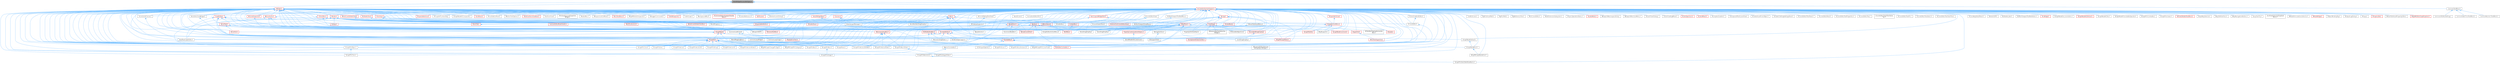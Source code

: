 digraph "SlateWidgetAccessibleTypes.h"
{
 // INTERACTIVE_SVG=YES
 // LATEX_PDF_SIZE
  bgcolor="transparent";
  edge [fontname=Helvetica,fontsize=10,labelfontname=Helvetica,labelfontsize=10];
  node [fontname=Helvetica,fontsize=10,shape=box,height=0.2,width=0.4];
  Node1 [id="Node000001",label="SlateWidgetAccessibleTypes.h",height=0.2,width=0.4,color="gray40", fillcolor="grey60", style="filled", fontcolor="black",tooltip=" "];
  Node1 -> Node2 [id="edge1_Node000001_Node000002",dir="back",color="steelblue1",style="solid",tooltip=" "];
  Node2 [id="Node000002",label="CommonLoadGuard.h",height=0.2,width=0.4,color="grey40", fillcolor="white", style="filled",URL="$d1/da1/CommonLoadGuard_8h.html",tooltip=" "];
  Node2 -> Node3 [id="edge2_Node000002_Node000003",dir="back",color="steelblue1",style="solid",tooltip=" "];
  Node3 [id="Node000003",label="CommonLazyImage.h",height=0.2,width=0.4,color="grey40", fillcolor="white", style="filled",URL="$d2/d74/CommonLazyImage_8h.html",tooltip=" "];
  Node2 -> Node4 [id="edge3_Node000002_Node000004",dir="back",color="steelblue1",style="solid",tooltip=" "];
  Node4 [id="Node000004",label="CommonLazyWidget.h",height=0.2,width=0.4,color="grey40", fillcolor="white", style="filled",URL="$d2/db7/CommonLazyWidget_8h.html",tooltip=" "];
  Node1 -> Node5 [id="edge4_Node000001_Node000005",dir="back",color="steelblue1",style="solid",tooltip=" "];
  Node5 [id="Node000005",label="CommonTextBlock.h",height=0.2,width=0.4,color="grey40", fillcolor="white", style="filled",URL="$d2/dc5/CommonTextBlock_8h.html",tooltip=" "];
  Node5 -> Node6 [id="edge5_Node000005_Node000006",dir="back",color="steelblue1",style="solid",tooltip=" "];
  Node6 [id="Node000006",label="CommonDateTimeTextBlock.h",height=0.2,width=0.4,color="grey40", fillcolor="white", style="filled",URL="$db/d1a/CommonDateTimeTextBlock_8h.html",tooltip=" "];
  Node5 -> Node7 [id="edge6_Node000005_Node000007",dir="back",color="steelblue1",style="solid",tooltip=" "];
  Node7 [id="Node000007",label="CommonNumericTextBlock.h",height=0.2,width=0.4,color="grey40", fillcolor="white", style="filled",URL="$df/db6/CommonNumericTextBlock_8h.html",tooltip=" "];
  Node5 -> Node8 [id="edge7_Node000005_Node000008",dir="back",color="steelblue1",style="solid",tooltip=" "];
  Node8 [id="Node000008",label="CommonUIEditorSettings.h",height=0.2,width=0.4,color="grey40", fillcolor="white", style="filled",URL="$dd/d37/CommonUIEditorSettings_8h.html",tooltip=" "];
  Node1 -> Node9 [id="edge8_Node000001_Node000009",dir="back",color="steelblue1",style="solid",tooltip=" "];
  Node9 [id="Node000009",label="DeclarativeSyntaxSupport.h",height=0.2,width=0.4,color="red", fillcolor="#FFF0F0", style="filled",URL="$d9/d96/DeclarativeSyntaxSupport_8h.html",tooltip=" "];
  Node9 -> Node10 [id="edge9_Node000009_Node000010",dir="back",color="steelblue1",style="solid",tooltip=" "];
  Node10 [id="Node000010",label="AboutScreen.h",height=0.2,width=0.4,color="grey40", fillcolor="white", style="filled",URL="$d0/d33/AboutScreen_8h.html",tooltip=" "];
  Node9 -> Node11 [id="edge10_Node000009_Node000011",dir="back",color="steelblue1",style="solid",tooltip=" "];
  Node11 [id="Node000011",label="AnimationEditorUtils.h",height=0.2,width=0.4,color="grey40", fillcolor="white", style="filled",URL="$df/d23/AnimationEditorUtils_8h.html",tooltip=" "];
  Node9 -> Node12 [id="edge11_Node000009_Node000012",dir="back",color="steelblue1",style="solid",tooltip=" "];
  Node12 [id="Node000012",label="BasicLayoutWidgetSlot.h",height=0.2,width=0.4,color="red", fillcolor="#FFF0F0", style="filled",URL="$d4/d34/BasicLayoutWidgetSlot_8h.html",tooltip=" "];
  Node12 -> Node304 [id="edge12_Node000012_Node000304",dir="back",color="steelblue1",style="solid",tooltip=" "];
  Node304 [id="Node000304",label="SBoxPanel.h",height=0.2,width=0.4,color="red", fillcolor="#FFF0F0", style="filled",URL="$d8/de6/SBoxPanel_8h.html",tooltip=" "];
  Node304 -> Node305 [id="edge13_Node000304_Node000305",dir="back",color="steelblue1",style="solid",tooltip=" "];
  Node305 [id="Node000305",label="BoneDragDropOp.h",height=0.2,width=0.4,color="grey40", fillcolor="white", style="filled",URL="$d9/dba/BoneDragDropOp_8h.html",tooltip=" "];
  Node304 -> Node306 [id="edge14_Node000304_Node000306",dir="back",color="steelblue1",style="solid",tooltip=" "];
  Node306 [id="Node000306",label="ClassDragDropOp.h",height=0.2,width=0.4,color="grey40", fillcolor="white", style="filled",URL="$d5/d37/ClassDragDropOp_8h.html",tooltip=" "];
  Node304 -> Node2 [id="edge15_Node000304_Node000002",dir="back",color="steelblue1",style="solid",tooltip=" "];
  Node304 -> Node307 [id="edge16_Node000304_Node000307",dir="back",color="steelblue1",style="solid",tooltip=" "];
  Node307 [id="Node000307",label="DecoratedDragDropOp.h",height=0.2,width=0.4,color="red", fillcolor="#FFF0F0", style="filled",URL="$d6/d6a/DecoratedDragDropOp_8h.html",tooltip=" "];
  Node307 -> Node317 [id="edge17_Node000307_Node000317",dir="back",color="steelblue1",style="solid",tooltip=" "];
  Node317 [id="Node000317",label="LevelDragDropOp.h",height=0.2,width=0.4,color="grey40", fillcolor="white", style="filled",URL="$dc/da5/LevelDragDropOp_8h.html",tooltip=" "];
  Node304 -> Node98 [id="edge18_Node000304_Node000098",dir="back",color="steelblue1",style="solid",tooltip=" "];
  Node98 [id="Node000098",label="GameModeInfoCustomizer.h",height=0.2,width=0.4,color="grey40", fillcolor="white", style="filled",URL="$d5/df3/GameModeInfoCustomizer_8h.html",tooltip=" "];
  Node304 -> Node317 [id="edge19_Node000304_Node000317",dir="back",color="steelblue1",style="solid",tooltip=" "];
  Node304 -> Node324 [id="edge20_Node000304_Node000324",dir="back",color="steelblue1",style="solid",tooltip=" "];
  Node324 [id="Node000324",label="PropertyCustomizationHelpers.h",height=0.2,width=0.4,color="red", fillcolor="#FFF0F0", style="filled",URL="$d7/dd0/PropertyCustomizationHelpers_8h.html",tooltip=" "];
  Node324 -> Node98 [id="edge21_Node000324_Node000098",dir="back",color="steelblue1",style="solid",tooltip=" "];
  Node304 -> Node328 [id="edge22_Node000304_Node000328",dir="back",color="steelblue1",style="solid",tooltip=" "];
  Node328 [id="Node000328",label="SBreadcrumbTrail.h",height=0.2,width=0.4,color="red", fillcolor="#FFF0F0", style="filled",URL="$d4/de2/SBreadcrumbTrail_8h.html",tooltip=" "];
  Node304 -> Node329 [id="edge23_Node000304_Node000329",dir="back",color="steelblue1",style="solid",tooltip=" "];
  Node329 [id="Node000329",label="SComboButton.h",height=0.2,width=0.4,color="red", fillcolor="#FFF0F0", style="filled",URL="$dc/d43/SComboButton_8h.html",tooltip=" "];
  Node329 -> Node174 [id="edge24_Node000329_Node000174",dir="back",color="steelblue1",style="solid",tooltip=" "];
  Node174 [id="Node000174",label="SBoneMappingBase.h",height=0.2,width=0.4,color="grey40", fillcolor="white", style="filled",URL="$d7/d49/SBoneMappingBase_8h.html",tooltip=" "];
  Node329 -> Node99 [id="edge25_Node000329_Node000099",dir="back",color="steelblue1",style="solid",tooltip=" "];
  Node99 [id="Node000099",label="SComboBox.h",height=0.2,width=0.4,color="red", fillcolor="#FFF0F0", style="filled",URL="$d2/dd5/SComboBox_8h.html",tooltip=" "];
  Node99 -> Node108 [id="edge26_Node000099_Node000108",dir="back",color="steelblue1",style="solid",tooltip=" "];
  Node108 [id="Node000108",label="SBlueprintEditorSelected\lDebugObjectWidget.h",height=0.2,width=0.4,color="grey40", fillcolor="white", style="filled",URL="$de/d6c/SBlueprintEditorSelectedDebugObjectWidget_8h.html",tooltip=" "];
  Node99 -> Node109 [id="edge27_Node000099_Node000109",dir="back",color="steelblue1",style="solid",tooltip=" "];
  Node109 [id="Node000109",label="SCSVImportOptions.h",height=0.2,width=0.4,color="grey40", fillcolor="white", style="filled",URL="$d7/dfe/SCSVImportOptions_8h.html",tooltip=" "];
  Node99 -> Node110 [id="edge28_Node000099_Node000110",dir="back",color="steelblue1",style="solid",tooltip=" "];
  Node110 [id="Node000110",label="SEditableComboBox.h",height=0.2,width=0.4,color="red", fillcolor="#FFF0F0", style="filled",URL="$d0/d8c/SEditableComboBox_8h.html",tooltip=" "];
  Node99 -> Node112 [id="edge29_Node000099_Node000112",dir="back",color="steelblue1",style="solid",tooltip=" "];
  Node112 [id="Node000112",label="SNameComboBox.h",height=0.2,width=0.4,color="grey40", fillcolor="white", style="filled",URL="$d8/d4b/SNameComboBox_8h.html",tooltip=" "];
  Node112 -> Node57 [id="edge30_Node000112_Node000057",dir="back",color="steelblue1",style="solid",tooltip=" "];
  Node57 [id="Node000057",label="SGraphPinNameList.h",height=0.2,width=0.4,color="grey40", fillcolor="white", style="filled",URL="$d4/d09/SGraphPinNameList_8h.html",tooltip=" "];
  Node57 -> Node58 [id="edge31_Node000057_Node000058",dir="back",color="steelblue1",style="solid",tooltip=" "];
  Node58 [id="Node000058",label="SGraphPinDataTableRowName.h",height=0.2,width=0.4,color="grey40", fillcolor="white", style="filled",URL="$d3/d40/SGraphPinDataTableRowName_8h.html",tooltip=" "];
  Node329 -> Node256 [id="edge32_Node000329_Node000256",dir="back",color="steelblue1",style="solid",tooltip=" "];
  Node256 [id="Node000256",label="SComponentClassCombo.h",height=0.2,width=0.4,color="red", fillcolor="#FFF0F0", style="filled",URL="$dc/df2/SComponentClassCombo_8h.html",tooltip=" "];
  Node329 -> Node149 [id="edge33_Node000329_Node000149",dir="back",color="steelblue1",style="solid",tooltip=" "];
  Node149 [id="Node000149",label="SGridLineSpacingList.h",height=0.2,width=0.4,color="grey40", fillcolor="white", style="filled",URL="$db/d48/SGridLineSpacingList_8h.html",tooltip=" "];
  Node329 -> Node156 [id="edge34_Node000329_Node000156",dir="back",color="steelblue1",style="solid",tooltip=" "];
  Node156 [id="Node000156",label="SNumericDropDown.h",height=0.2,width=0.4,color="grey40", fillcolor="white", style="filled",URL="$d3/d12/SNumericDropDown_8h.html",tooltip=" "];
  Node329 -> Node333 [id="edge35_Node000329_Node000333",dir="back",color="steelblue1",style="solid",tooltip=" "];
  Node333 [id="Node000333",label="SPopUpErrorText.h",height=0.2,width=0.4,color="red", fillcolor="#FFF0F0", style="filled",URL="$d7/d15/SPopUpErrorText_8h.html",tooltip=" "];
  Node304 -> Node110 [id="edge36_Node000304_Node000110",dir="back",color="steelblue1",style="solid",tooltip=" "];
  Node304 -> Node334 [id="edge37_Node000304_Node000334",dir="back",color="steelblue1",style="solid",tooltip=" "];
  Node334 [id="Node000334",label="SFilterBarClippingHorizontal\lBox.h",height=0.2,width=0.4,color="grey40", fillcolor="white", style="filled",URL="$dd/d94/SFilterBarClippingHorizontalBox_8h.html",tooltip=" "];
  Node304 -> Node149 [id="edge38_Node000304_Node000149",dir="back",color="steelblue1",style="solid",tooltip=" "];
  Node304 -> Node335 [id="edge39_Node000304_Node000335",dir="back",color="steelblue1",style="solid",tooltip=" "];
  Node335 [id="Node000335",label="SHeader.h",height=0.2,width=0.4,color="red", fillcolor="#FFF0F0", style="filled",URL="$de/d21/SHeader_8h.html",tooltip=" "];
  Node304 -> Node156 [id="edge40_Node000304_Node000156",dir="back",color="steelblue1",style="solid",tooltip=" "];
  Node304 -> Node336 [id="edge41_Node000304_Node000336",dir="back",color="steelblue1",style="solid",tooltip=" "];
  Node336 [id="Node000336",label="SNumericEntryBox.h",height=0.2,width=0.4,color="red", fillcolor="#FFF0F0", style="filled",URL="$d8/d1a/SNumericEntryBox_8h.html",tooltip=" "];
  Node336 -> Node59 [id="edge42_Node000336_Node000059",dir="back",color="steelblue1",style="solid",tooltip=" "];
  Node59 [id="Node000059",label="SGraphPinNum.h",height=0.2,width=0.4,color="grey40", fillcolor="white", style="filled",URL="$d7/da4/SGraphPinNum_8h.html",tooltip=" "];
  Node59 -> Node60 [id="edge43_Node000059_Node000060",dir="back",color="steelblue1",style="solid",tooltip=" "];
  Node60 [id="Node000060",label="SGraphPinInteger.h",height=0.2,width=0.4,color="grey40", fillcolor="white", style="filled",URL="$df/d54/SGraphPinInteger_8h.html",tooltip=" "];
  Node336 -> Node61 [id="edge44_Node000336_Node000061",dir="back",color="steelblue1",style="solid",tooltip=" "];
  Node61 [id="Node000061",label="SGraphPinNumSlider.h",height=0.2,width=0.4,color="grey40", fillcolor="white", style="filled",URL="$d5/d00/SGraphPinNumSlider_8h.html",tooltip=" "];
  Node61 -> Node62 [id="edge45_Node000061_Node000062",dir="back",color="steelblue1",style="solid",tooltip=" "];
  Node62 [id="Node000062",label="SGraphPinIntegerSlider.h",height=0.2,width=0.4,color="grey40", fillcolor="white", style="filled",URL="$da/d60/SGraphPinIntegerSlider_8h.html",tooltip=" "];
  Node336 -> Node69 [id="edge46_Node000336_Node000069",dir="back",color="steelblue1",style="solid",tooltip=" "];
  Node69 [id="Node000069",label="SGraphPinVector2DSlider.h",height=0.2,width=0.4,color="grey40", fillcolor="white", style="filled",URL="$d7/d05/SGraphPinVector2DSlider_8h.html",tooltip=" "];
  Node336 -> Node72 [id="edge47_Node000336_Node000072",dir="back",color="steelblue1",style="solid",tooltip=" "];
  Node72 [id="Node000072",label="SGraphPinVectorSlider.h",height=0.2,width=0.4,color="grey40", fillcolor="white", style="filled",URL="$dc/d38/SGraphPinVectorSlider_8h.html",tooltip=" "];
  Node12 -> Node16 [id="edge48_Node000012_Node000016",dir="back",color="steelblue1",style="solid",tooltip=" "];
  Node16 [id="Node000016",label="SNodePanel.h",height=0.2,width=0.4,color="red", fillcolor="#FFF0F0", style="filled",URL="$da/db1/SNodePanel_8h.html",tooltip=" "];
  Node16 -> Node23 [id="edge49_Node000016_Node000023",dir="back",color="steelblue1",style="solid",tooltip=" "];
  Node23 [id="Node000023",label="SCommentBubble.h",height=0.2,width=0.4,color="grey40", fillcolor="white", style="filled",URL="$d9/d84/SCommentBubble_8h.html",tooltip=" "];
  Node16 -> Node24 [id="edge50_Node000016_Node000024",dir="back",color="steelblue1",style="solid",tooltip=" "];
  Node24 [id="Node000024",label="SDesignSurface.h",height=0.2,width=0.4,color="grey40", fillcolor="white", style="filled",URL="$d0/d2a/SDesignSurface_8h.html",tooltip=" "];
  Node24 -> Node25 [id="edge51_Node000024_Node000025",dir="back",color="steelblue1",style="solid",tooltip=" "];
  Node25 [id="Node000025",label="SDesignerView.h",height=0.2,width=0.4,color="grey40", fillcolor="white", style="filled",URL="$d2/d14/SDesignerView_8h.html",tooltip=" "];
  Node16 -> Node26 [id="edge52_Node000016_Node000026",dir="back",color="steelblue1",style="solid",tooltip=" "];
  Node26 [id="Node000026",label="SGraphNode.h",height=0.2,width=0.4,color="red", fillcolor="#FFF0F0", style="filled",URL="$d2/d30/SGraphNode_8h.html",tooltip=" "];
  Node26 -> Node27 [id="edge53_Node000026_Node000027",dir="back",color="steelblue1",style="solid",tooltip=" "];
  Node27 [id="Node000027",label="DataflowGraphEditor.h",height=0.2,width=0.4,color="grey40", fillcolor="white", style="filled",URL="$d4/dfa/DataflowGraphEditor_8h.html",tooltip=" "];
  Node26 -> Node32 [id="edge54_Node000026_Node000032",dir="back",color="steelblue1",style="solid",tooltip=" "];
  Node32 [id="Node000032",label="SGraphNodeDefault.h",height=0.2,width=0.4,color="grey40", fillcolor="white", style="filled",URL="$de/daa/SGraphNodeDefault_8h.html",tooltip=" "];
  Node32 -> Node33 [id="edge55_Node000032_Node000033",dir="back",color="steelblue1",style="solid",tooltip=" "];
  Node33 [id="Node000033",label="SGraphNodeKnot.h",height=0.2,width=0.4,color="grey40", fillcolor="white", style="filled",URL="$da/da5/SGraphNodeKnot_8h.html",tooltip=" "];
  Node33 -> Node34 [id="edge56_Node000033_Node000034",dir="back",color="steelblue1",style="solid",tooltip=" "];
  Node34 [id="Node000034",label="SRigVMGraphNodeKnot.h",height=0.2,width=0.4,color="grey40", fillcolor="white", style="filled",URL="$db/de1/SRigVMGraphNodeKnot_8h.html",tooltip=" "];
  Node26 -> Node44 [id="edge57_Node000026_Node000044",dir="back",color="steelblue1",style="solid",tooltip=" "];
  Node44 [id="Node000044",label="SGraphPanel.h",height=0.2,width=0.4,color="grey40", fillcolor="white", style="filled",URL="$d2/dcf/SGraphPanel_8h.html",tooltip=" "];
  Node26 -> Node45 [id="edge58_Node000026_Node000045",dir="back",color="steelblue1",style="solid",tooltip=" "];
  Node45 [id="Node000045",label="SGraphPin.h",height=0.2,width=0.4,color="red", fillcolor="#FFF0F0", style="filled",URL="$d1/dd1/SGraphPin_8h.html",tooltip=" "];
  Node45 -> Node33 [id="edge59_Node000045_Node000033",dir="back",color="steelblue1",style="solid",tooltip=" "];
  Node45 -> Node44 [id="edge60_Node000045_Node000044",dir="back",color="steelblue1",style="solid",tooltip=" "];
  Node45 -> Node53 [id="edge61_Node000045_Node000053",dir="back",color="steelblue1",style="solid",tooltip=" "];
  Node53 [id="Node000053",label="SGraphPinBool.h",height=0.2,width=0.4,color="grey40", fillcolor="white", style="filled",URL="$d8/d82/SGraphPinBool_8h.html",tooltip=" "];
  Node45 -> Node54 [id="edge62_Node000045_Node000054",dir="back",color="steelblue1",style="solid",tooltip=" "];
  Node54 [id="Node000054",label="SGraphPinColor.h",height=0.2,width=0.4,color="grey40", fillcolor="white", style="filled",URL="$dd/d8d/SGraphPinColor_8h.html",tooltip=" "];
  Node45 -> Node55 [id="edge63_Node000045_Node000055",dir="back",color="steelblue1",style="solid",tooltip=" "];
  Node55 [id="Node000055",label="SGraphPinEnum.h",height=0.2,width=0.4,color="grey40", fillcolor="white", style="filled",URL="$dc/d1a/SGraphPinEnum_8h.html",tooltip=" "];
  Node45 -> Node56 [id="edge64_Node000045_Node000056",dir="back",color="steelblue1",style="solid",tooltip=" "];
  Node56 [id="Node000056",label="SGraphPinExec.h",height=0.2,width=0.4,color="grey40", fillcolor="white", style="filled",URL="$d1/d4c/SGraphPinExec_8h.html",tooltip=" "];
  Node45 -> Node57 [id="edge65_Node000045_Node000057",dir="back",color="steelblue1",style="solid",tooltip=" "];
  Node45 -> Node59 [id="edge66_Node000045_Node000059",dir="back",color="steelblue1",style="solid",tooltip=" "];
  Node45 -> Node61 [id="edge67_Node000045_Node000061",dir="back",color="steelblue1",style="solid",tooltip=" "];
  Node45 -> Node63 [id="edge68_Node000045_Node000063",dir="back",color="steelblue1",style="solid",tooltip=" "];
  Node63 [id="Node000063",label="SGraphPinObject.h",height=0.2,width=0.4,color="grey40", fillcolor="white", style="filled",URL="$da/dd6/SGraphPinObject_8h.html",tooltip=" "];
  Node63 -> Node64 [id="edge69_Node000063_Node000064",dir="back",color="steelblue1",style="solid",tooltip=" "];
  Node64 [id="Node000064",label="SGraphPinClass.h",height=0.2,width=0.4,color="grey40", fillcolor="white", style="filled",URL="$df/d8d/SGraphPinClass_8h.html",tooltip=" "];
  Node45 -> Node65 [id="edge70_Node000045_Node000065",dir="back",color="steelblue1",style="solid",tooltip=" "];
  Node65 [id="Node000065",label="SGraphPinString.h",height=0.2,width=0.4,color="grey40", fillcolor="white", style="filled",URL="$d0/d49/SGraphPinString_8h.html",tooltip=" "];
  Node45 -> Node66 [id="edge71_Node000045_Node000066",dir="back",color="steelblue1",style="solid",tooltip=" "];
  Node66 [id="Node000066",label="SGraphPinStructInstance.h",height=0.2,width=0.4,color="grey40", fillcolor="white", style="filled",URL="$db/d8b/SGraphPinStructInstance_8h.html",tooltip=" "];
  Node45 -> Node67 [id="edge72_Node000045_Node000067",dir="back",color="steelblue1",style="solid",tooltip=" "];
  Node67 [id="Node000067",label="SGraphPinVector.h",height=0.2,width=0.4,color="grey40", fillcolor="white", style="filled",URL="$d8/de7/SGraphPinVector_8h.html",tooltip=" "];
  Node45 -> Node68 [id="edge73_Node000045_Node000068",dir="back",color="steelblue1",style="solid",tooltip=" "];
  Node68 [id="Node000068",label="SGraphPinVector2D.h",height=0.2,width=0.4,color="grey40", fillcolor="white", style="filled",URL="$d7/d67/SGraphPinVector2D_8h.html",tooltip=" "];
  Node45 -> Node69 [id="edge74_Node000045_Node000069",dir="back",color="steelblue1",style="solid",tooltip=" "];
  Node45 -> Node70 [id="edge75_Node000045_Node000070",dir="back",color="steelblue1",style="solid",tooltip=" "];
  Node70 [id="Node000070",label="SGraphPinVector4.h",height=0.2,width=0.4,color="grey40", fillcolor="white", style="filled",URL="$d4/d94/SGraphPinVector4_8h.html",tooltip=" "];
  Node45 -> Node71 [id="edge76_Node000045_Node000071",dir="back",color="steelblue1",style="solid",tooltip=" "];
  Node71 [id="Node000071",label="SGraphPinVector4Slider.h",height=0.2,width=0.4,color="grey40", fillcolor="white", style="filled",URL="$d9/db8/SGraphPinVector4Slider_8h.html",tooltip=" "];
  Node45 -> Node72 [id="edge77_Node000045_Node000072",dir="back",color="steelblue1",style="solid",tooltip=" "];
  Node45 -> Node73 [id="edge78_Node000045_Node000073",dir="back",color="steelblue1",style="solid",tooltip=" "];
  Node73 [id="Node000073",label="SRigVMGraphChangePinType.h",height=0.2,width=0.4,color="grey40", fillcolor="white", style="filled",URL="$d4/da7/SRigVMGraphChangePinType_8h.html",tooltip=" "];
  Node45 -> Node74 [id="edge79_Node000045_Node000074",dir="back",color="steelblue1",style="solid",tooltip=" "];
  Node74 [id="Node000074",label="SRigVMGraphPinCategory.h",height=0.2,width=0.4,color="grey40", fillcolor="white", style="filled",URL="$da/d67/SRigVMGraphPinCategory_8h.html",tooltip=" "];
  Node45 -> Node75 [id="edge80_Node000045_Node000075",dir="back",color="steelblue1",style="solid",tooltip=" "];
  Node75 [id="Node000075",label="SRigVMGraphPinCurveFloat.h",height=0.2,width=0.4,color="grey40", fillcolor="white", style="filled",URL="$d3/d13/SRigVMGraphPinCurveFloat_8h.html",tooltip=" "];
  Node26 -> Node84 [id="edge81_Node000026_Node000084",dir="back",color="steelblue1",style="solid",tooltip=" "];
  Node84 [id="Node000084",label="SRigVMGraphNode.h",height=0.2,width=0.4,color="red", fillcolor="#FFF0F0", style="filled",URL="$d0/d1e/SRigVMGraphNode_8h.html",tooltip=" "];
  Node16 -> Node41 [id="edge82_Node000016_Node000041",dir="back",color="steelblue1",style="solid",tooltip=" "];
  Node41 [id="Node000041",label="SGraphNodeComment.h",height=0.2,width=0.4,color="red", fillcolor="#FFF0F0", style="filled",URL="$d7/db6/SGraphNodeComment_8h.html",tooltip=" "];
  Node16 -> Node44 [id="edge83_Node000016_Node000044",dir="back",color="steelblue1",style="solid",tooltip=" "];
  Node9 -> Node305 [id="edge84_Node000009_Node000305",dir="back",color="steelblue1",style="solid",tooltip=" "];
  Node9 -> Node173 [id="edge85_Node000009_Node000173",dir="back",color="steelblue1",style="solid",tooltip=" "];
  Node173 [id="Node000173",label="BoneSelectionWidget.h",height=0.2,width=0.4,color="grey40", fillcolor="white", style="filled",URL="$d4/dd3/BoneSelectionWidget_8h.html",tooltip=" "];
  Node173 -> Node174 [id="edge86_Node000173_Node000174",dir="back",color="steelblue1",style="solid",tooltip=" "];
  Node9 -> Node97 [id="edge87_Node000009_Node000097",dir="back",color="steelblue1",style="solid",tooltip=" "];
  Node97 [id="Node000097",label="BrushBuilderDragDropOp.h",height=0.2,width=0.4,color="grey40", fillcolor="white", style="filled",URL="$d9/d56/BrushBuilderDragDropOp_8h.html",tooltip=" "];
  Node9 -> Node306 [id="edge88_Node000009_Node000306",dir="back",color="steelblue1",style="solid",tooltip=" "];
  Node9 -> Node685 [id="edge89_Node000009_Node000685",dir="back",color="steelblue1",style="solid",tooltip=" "];
  Node685 [id="Node000685",label="CreditsScreen.h",height=0.2,width=0.4,color="grey40", fillcolor="white", style="filled",URL="$d7/db9/CreditsScreen_8h.html",tooltip=" "];
  Node9 -> Node27 [id="edge90_Node000009_Node000027",dir="back",color="steelblue1",style="solid",tooltip=" "];
  Node9 -> Node688 [id="edge91_Node000009_Node000688",dir="back",color="steelblue1",style="solid",tooltip=" "];
  Node688 [id="Node000688",label="DebuggerCommands.h",height=0.2,width=0.4,color="grey40", fillcolor="white", style="filled",URL="$dc/da1/DebuggerCommands_8h.html",tooltip=" "];
  Node9 -> Node307 [id="edge92_Node000009_Node000307",dir="back",color="steelblue1",style="solid",tooltip=" "];
  Node9 -> Node616 [id="edge93_Node000009_Node000616",dir="back",color="steelblue1",style="solid",tooltip=" "];
  Node616 [id="Node000616",label="DetailWidgetRow.h",height=0.2,width=0.4,color="red", fillcolor="#FFF0F0", style="filled",URL="$d4/d4d/DetailWidgetRow_8h.html",tooltip=" "];
  Node616 -> Node324 [id="edge94_Node000616_Node000324",dir="back",color="steelblue1",style="solid",tooltip=" "];
  Node9 -> Node352 [id="edge95_Node000009_Node000352",dir="back",color="steelblue1",style="solid",tooltip=" "];
  Node352 [id="Node000352",label="Dialogs.h",height=0.2,width=0.4,color="red", fillcolor="#FFF0F0", style="filled",URL="$d2/d5c/Dialogs_8h.html",tooltip=" "];
  Node9 -> Node355 [id="edge96_Node000009_Node000355",dir="back",color="steelblue1",style="solid",tooltip=" "];
  Node355 [id="Node000355",label="DlgPickAssetPath.h",height=0.2,width=0.4,color="grey40", fillcolor="white", style="filled",URL="$db/d31/DlgPickAssetPath_8h.html",tooltip=" "];
  Node9 -> Node356 [id="edge97_Node000009_Node000356",dir="back",color="steelblue1",style="solid",tooltip=" "];
  Node356 [id="Node000356",label="DlgPickPath.h",height=0.2,width=0.4,color="grey40", fillcolor="white", style="filled",URL="$d9/d16/DlgPickPath_8h.html",tooltip=" "];
  Node9 -> Node179 [id="edge98_Node000009_Node000179",dir="back",color="steelblue1",style="solid",tooltip=" "];
  Node179 [id="Node000179",label="DlgReferenceTree.h",height=0.2,width=0.4,color="grey40", fillcolor="white", style="filled",URL="$db/dd3/DlgReferenceTree_8h.html",tooltip=" "];
  Node9 -> Node180 [id="edge99_Node000009_Node000180",dir="back",color="steelblue1",style="solid",tooltip=" "];
  Node180 [id="Node000180",label="FindInBlueprints.h",height=0.2,width=0.4,color="red", fillcolor="#FFF0F0", style="filled",URL="$d0/d27/FindInBlueprints_8h.html",tooltip=" "];
  Node9 -> Node195 [id="edge100_Node000009_Node000195",dir="back",color="steelblue1",style="solid",tooltip=" "];
  Node195 [id="Node000195",label="FindInGraph.h",height=0.2,width=0.4,color="grey40", fillcolor="white", style="filled",URL="$de/d36/FindInGraph_8h.html",tooltip=" "];
  Node9 -> Node553 [id="edge101_Node000009_Node000553",dir="back",color="steelblue1",style="solid",tooltip=" "];
  Node553 [id="Node000553",label="FractureEditorModeToolkit.h",height=0.2,width=0.4,color="red", fillcolor="#FFF0F0", style="filled",URL="$da/d01/FractureEditorModeToolkit_8h.html",tooltip=" "];
  Node9 -> Node98 [id="edge102_Node000009_Node000098",dir="back",color="steelblue1",style="solid",tooltip=" "];
  Node9 -> Node689 [id="edge103_Node000009_Node000689",dir="back",color="steelblue1",style="solid",tooltip=" "];
  Node689 [id="Node000689",label="GraphEditor.h",height=0.2,width=0.4,color="red", fillcolor="#FFF0F0", style="filled",URL="$dc/dc5/GraphEditor_8h.html",tooltip=" "];
  Node689 -> Node27 [id="edge104_Node000689_Node000027",dir="back",color="steelblue1",style="solid",tooltip=" "];
  Node689 -> Node255 [id="edge105_Node000689_Node000255",dir="back",color="steelblue1",style="solid",tooltip=" "];
  Node255 [id="Node000255",label="SBlueprintDiff.h",height=0.2,width=0.4,color="grey40", fillcolor="white", style="filled",URL="$de/d6d/SBlueprintDiff_8h.html",tooltip=" "];
  Node689 -> Node261 [id="edge106_Node000689_Node000261",dir="back",color="steelblue1",style="solid",tooltip=" "];
  Node261 [id="Node000261",label="SGraphEditorActionMenu.h",height=0.2,width=0.4,color="grey40", fillcolor="white", style="filled",URL="$dd/d8d/SGraphEditorActionMenu_8h.html",tooltip=" "];
  Node689 -> Node26 [id="edge107_Node000689_Node000026",dir="back",color="steelblue1",style="solid",tooltip=" "];
  Node689 -> Node44 [id="edge108_Node000689_Node000044",dir="back",color="steelblue1",style="solid",tooltip=" "];
  Node689 -> Node16 [id="edge109_Node000689_Node000016",dir="back",color="steelblue1",style="solid",tooltip=" "];
  Node9 -> Node317 [id="edge110_Node000009_Node000317",dir="back",color="steelblue1",style="solid",tooltip=" "];
  Node9 -> Node667 [id="edge111_Node000009_Node000667",dir="back",color="steelblue1",style="solid",tooltip=" "];
  Node667 [id="Node000667",label="MiniCurveEditor.h",height=0.2,width=0.4,color="grey40", fillcolor="white", style="filled",URL="$d7/dad/MiniCurveEditor_8h.html",tooltip=" "];
  Node9 -> Node132 [id="edge112_Node000009_Node000132",dir="back",color="steelblue1",style="solid",tooltip=" "];
  Node132 [id="Node000132",label="MultiBox.h",height=0.2,width=0.4,color="red", fillcolor="#FFF0F0", style="filled",URL="$d5/d73/MultiBox_8h.html",tooltip=" "];
  Node9 -> Node698 [id="edge113_Node000009_Node000698",dir="back",color="steelblue1",style="solid",tooltip=" "];
  Node698 [id="Node000698",label="PanelExtensionSubsystem.h",height=0.2,width=0.4,color="grey40", fillcolor="white", style="filled",URL="$d7/df2/PanelExtensionSubsystem_8h.html",tooltip=" "];
  Node9 -> Node324 [id="edge114_Node000009_Node000324",dir="back",color="steelblue1",style="solid",tooltip=" "];
  Node9 -> Node252 [id="edge115_Node000009_Node000252",dir="back",color="steelblue1",style="solid",tooltip=" "];
  Node252 [id="Node000252",label="PropertyInfoViewStyle.h",height=0.2,width=0.4,color="grey40", fillcolor="white", style="filled",URL="$d0/da8/PropertyInfoViewStyle_8h.html",tooltip=" "];
  Node9 -> Node253 [id="edge116_Node000009_Node000253",dir="back",color="steelblue1",style="solid",tooltip=" "];
  Node253 [id="Node000253",label="ReferenceSectionSelection\lWidget.h",height=0.2,width=0.4,color="grey40", fillcolor="white", style="filled",URL="$db/d75/ReferenceSectionSelectionWidget_8h.html",tooltip=" "];
  Node9 -> Node701 [id="edge117_Node000009_Node000701",dir="back",color="steelblue1",style="solid",tooltip=" "];
  Node701 [id="Node000701",label="SAsyncOperationStatus.h",height=0.2,width=0.4,color="grey40", fillcolor="white", style="filled",URL="$dc/d3f/SAsyncOperationStatus_8h.html",tooltip=" "];
  Node9 -> Node832 [id="edge118_Node000009_Node000832",dir="back",color="steelblue1",style="solid",tooltip=" "];
  Node832 [id="Node000832",label="SAudioMeter.h",height=0.2,width=0.4,color="red", fillcolor="#FFF0F0", style="filled",URL="$d5/d48/SAudioMeter_8h.html",tooltip=" "];
  Node9 -> Node710 [id="edge119_Node000009_Node000710",dir="back",color="steelblue1",style="solid",tooltip=" "];
  Node710 [id="Node000710",label="SBackgroundBlur.h",height=0.2,width=0.4,color="grey40", fillcolor="white", style="filled",URL="$d7/d30/SBackgroundBlur_8h.html",tooltip=" "];
  Node9 -> Node255 [id="edge120_Node000009_Node000255",dir="back",color="steelblue1",style="solid",tooltip=" "];
  Node9 -> Node108 [id="edge121_Node000009_Node000108",dir="back",color="steelblue1",style="solid",tooltip=" "];
  Node9 -> Node288 [id="edge122_Node000009_Node000288",dir="back",color="steelblue1",style="solid",tooltip=" "];
  Node288 [id="Node000288",label="SBlueprintNamespaceEntry.h",height=0.2,width=0.4,color="grey40", fillcolor="white", style="filled",URL="$d4/d22/SBlueprintNamespaceEntry_8h.html",tooltip=" "];
  Node9 -> Node711 [id="edge123_Node000009_Node000711",dir="back",color="steelblue1",style="solid",tooltip=" "];
  Node711 [id="Node000711",label="SBlueprintRevisionMenu.h",height=0.2,width=0.4,color="grey40", fillcolor="white", style="filled",URL="$dc/dd7/SBlueprintRevisionMenu_8h.html",tooltip=" "];
  Node9 -> Node174 [id="edge124_Node000009_Node000174",dir="back",color="steelblue1",style="solid",tooltip=" "];
  Node9 -> Node712 [id="edge125_Node000009_Node000712",dir="back",color="steelblue1",style="solid",tooltip=" "];
  Node712 [id="Node000712",label="SBorder.h",height=0.2,width=0.4,color="red", fillcolor="#FFF0F0", style="filled",URL="$d2/d10/SBorder_8h.html",tooltip=" "];
  Node712 -> Node305 [id="edge126_Node000712_Node000305",dir="back",color="steelblue1",style="solid",tooltip=" "];
  Node712 -> Node97 [id="edge127_Node000712_Node000097",dir="back",color="steelblue1",style="solid",tooltip=" "];
  Node712 -> Node306 [id="edge128_Node000712_Node000306",dir="back",color="steelblue1",style="solid",tooltip=" "];
  Node712 -> Node307 [id="edge129_Node000712_Node000307",dir="back",color="steelblue1",style="solid",tooltip=" "];
  Node712 -> Node352 [id="edge130_Node000712_Node000352",dir="back",color="steelblue1",style="solid",tooltip=" "];
  Node712 -> Node317 [id="edge131_Node000712_Node000317",dir="back",color="steelblue1",style="solid",tooltip=" "];
  Node712 -> Node713 [id="edge132_Node000712_Node000713",dir="back",color="steelblue1",style="solid",tooltip=" "];
  Node713 [id="Node000713",label="SBuildProgress.h",height=0.2,width=0.4,color="grey40", fillcolor="white", style="filled",URL="$dd/d1d/SBuildProgress_8h.html",tooltip=" "];
  Node712 -> Node714 [id="edge133_Node000712_Node000714",dir="back",color="steelblue1",style="solid",tooltip=" "];
  Node714 [id="Node000714",label="SButton.h",height=0.2,width=0.4,color="red", fillcolor="#FFF0F0", style="filled",URL="$d4/d2a/SButton_8h.html",tooltip=" "];
  Node714 -> Node252 [id="edge134_Node000714_Node000252",dir="back",color="steelblue1",style="solid",tooltip=" "];
  Node714 -> Node328 [id="edge135_Node000714_Node000328",dir="back",color="steelblue1",style="solid",tooltip=" "];
  Node714 -> Node110 [id="edge136_Node000714_Node000110",dir="back",color="steelblue1",style="solid",tooltip=" "];
  Node714 -> Node715 [id="edge137_Node000714_Node000715",dir="back",color="steelblue1",style="solid",tooltip=" "];
  Node715 [id="Node000715",label="SHyperlink.h",height=0.2,width=0.4,color="red", fillcolor="#FFF0F0", style="filled",URL="$d3/d8c/SHyperlink_8h.html",tooltip=" "];
  Node715 -> Node716 [id="edge138_Node000715_Node000716",dir="back",color="steelblue1",style="solid",tooltip=" "];
  Node716 [id="Node000716",label="SRichTextHyperlink.h",height=0.2,width=0.4,color="red", fillcolor="#FFF0F0", style="filled",URL="$da/d06/SRichTextHyperlink_8h.html",tooltip=" "];
  Node714 -> Node267 [id="edge139_Node000714_Node000267",dir="back",color="steelblue1",style="solid",tooltip=" "];
  Node267 [id="Node000267",label="SKeySelector.h",height=0.2,width=0.4,color="grey40", fillcolor="white", style="filled",URL="$de/d62/SKeySelector_8h.html",tooltip=" "];
  Node712 -> Node668 [id="edge140_Node000712_Node000668",dir="back",color="steelblue1",style="solid",tooltip=" "];
  Node668 [id="Node000668",label="SDockTab.h",height=0.2,width=0.4,color="red", fillcolor="#FFF0F0", style="filled",URL="$d2/d6f/SDockTab_8h.html",tooltip=" "];
  Node668 -> Node542 [id="edge141_Node000668_Node000542",dir="back",color="steelblue1",style="solid",tooltip=" "];
  Node542 [id="Node000542",label="SPersonaToolBox.h",height=0.2,width=0.4,color="red", fillcolor="#FFF0F0", style="filled",URL="$d3/d1c/SPersonaToolBox_8h.html",tooltip=" "];
  Node712 -> Node717 [id="edge142_Node000712_Node000717",dir="back",color="steelblue1",style="solid",tooltip=" "];
  Node717 [id="Node000717",label="SEditableTextBox.h",height=0.2,width=0.4,color="red", fillcolor="#FFF0F0", style="filled",URL="$df/dd0/SEditableTextBox_8h.html",tooltip=" "];
  Node717 -> Node110 [id="edge143_Node000717_Node000110",dir="back",color="steelblue1",style="solid",tooltip=" "];
  Node717 -> Node149 [id="edge144_Node000717_Node000149",dir="back",color="steelblue1",style="solid",tooltip=" "];
  Node717 -> Node156 [id="edge145_Node000717_Node000156",dir="back",color="steelblue1",style="solid",tooltip=" "];
  Node712 -> Node719 [id="edge146_Node000712_Node000719",dir="back",color="steelblue1",style="solid",tooltip=" "];
  Node719 [id="Node000719",label="SErrorText.h",height=0.2,width=0.4,color="red", fillcolor="#FFF0F0", style="filled",URL="$d7/d9a/SErrorText_8h.html",tooltip=" "];
  Node719 -> Node720 [id="edge147_Node000719_Node000720",dir="back",color="steelblue1",style="solid",tooltip=" "];
  Node720 [id="Node000720",label="SErrorHint.h",height=0.2,width=0.4,color="red", fillcolor="#FFF0F0", style="filled",URL="$d9/d4d/SErrorHint_8h.html",tooltip=" "];
  Node719 -> Node26 [id="edge148_Node000719_Node000026",dir="back",color="steelblue1",style="solid",tooltip=" "];
  Node719 -> Node333 [id="edge149_Node000719_Node000333",dir="back",color="steelblue1",style="solid",tooltip=" "];
  Node712 -> Node722 [id="edge150_Node000712_Node000722",dir="back",color="steelblue1",style="solid",tooltip=" "];
  Node722 [id="Node000722",label="SExpandableButton.h",height=0.2,width=0.4,color="red", fillcolor="#FFF0F0", style="filled",URL="$d5/df7/SExpandableButton_8h.html",tooltip=" "];
  Node712 -> Node261 [id="edge151_Node000712_Node000261",dir="back",color="steelblue1",style="solid",tooltip=" "];
  Node712 -> Node45 [id="edge152_Node000712_Node000045",dir="back",color="steelblue1",style="solid",tooltip=" "];
  Node712 -> Node723 [id="edge153_Node000712_Node000723",dir="back",color="steelblue1",style="solid",tooltip=" "];
  Node723 [id="Node000723",label="SHeaderRow.h",height=0.2,width=0.4,color="red", fillcolor="#FFF0F0", style="filled",URL="$d4/d31/SHeaderRow_8h.html",tooltip=" "];
  Node712 -> Node748 [id="edge154_Node000712_Node000748",dir="back",color="steelblue1",style="solid",tooltip=" "];
  Node748 [id="Node000748",label="SMultiLineEditableTextBox.h",height=0.2,width=0.4,color="red", fillcolor="#FFF0F0", style="filled",URL="$da/d53/SMultiLineEditableTextBox_8h.html",tooltip=" "];
  Node712 -> Node336 [id="edge155_Node000712_Node000336",dir="back",color="steelblue1",style="solid",tooltip=" "];
  Node9 -> Node96 [id="edge156_Node000009_Node000096",dir="back",color="steelblue1",style="solid",tooltip=" "];
  Node96 [id="Node000096",label="SBox.h",height=0.2,width=0.4,color="red", fillcolor="#FFF0F0", style="filled",URL="$dd/d43/SBox_8h.html",tooltip=" "];
  Node96 -> Node97 [id="edge157_Node000096_Node000097",dir="back",color="steelblue1",style="solid",tooltip=" "];
  Node96 -> Node98 [id="edge158_Node000096_Node000098",dir="back",color="steelblue1",style="solid",tooltip=" "];
  Node96 -> Node99 [id="edge159_Node000096_Node000099",dir="back",color="steelblue1",style="solid",tooltip=" "];
  Node96 -> Node129 [id="edge160_Node000096_Node000129",dir="back",color="steelblue1",style="solid",tooltip=" "];
  Node129 [id="Node000129",label="SEnableBox.h",height=0.2,width=0.4,color="grey40", fillcolor="white", style="filled",URL="$d4/d22/SEnableBox_8h.html",tooltip=" "];
  Node96 -> Node130 [id="edge161_Node000096_Node000130",dir="back",color="steelblue1",style="solid",tooltip=" "];
  Node130 [id="Node000130",label="SGameLayerManager.h",height=0.2,width=0.4,color="grey40", fillcolor="white", style="filled",URL="$da/d3a/SGameLayerManager_8h.html",tooltip=" "];
  Node96 -> Node59 [id="edge162_Node000096_Node000059",dir="back",color="steelblue1",style="solid",tooltip=" "];
  Node96 -> Node61 [id="edge163_Node000096_Node000061",dir="back",color="steelblue1",style="solid",tooltip=" "];
  Node96 -> Node69 [id="edge164_Node000096_Node000069",dir="back",color="steelblue1",style="solid",tooltip=" "];
  Node96 -> Node72 [id="edge165_Node000096_Node000072",dir="back",color="steelblue1",style="solid",tooltip=" "];
  Node96 -> Node131 [id="edge166_Node000096_Node000131",dir="back",color="steelblue1",style="solid",tooltip=" "];
  Node131 [id="Node000131",label="SLinkedBox.h",height=0.2,width=0.4,color="red", fillcolor="#FFF0F0", style="filled",URL="$d8/d89/SLinkedBox_8h.html",tooltip=" "];
  Node131 -> Node132 [id="edge167_Node000131_Node000132",dir="back",color="steelblue1",style="solid",tooltip=" "];
  Node9 -> Node304 [id="edge168_Node000009_Node000304",dir="back",color="steelblue1",style="solid",tooltip=" "];
  Node9 -> Node328 [id="edge169_Node000009_Node000328",dir="back",color="steelblue1",style="solid",tooltip=" "];
  Node9 -> Node713 [id="edge170_Node000009_Node000713",dir="back",color="steelblue1",style="solid",tooltip=" "];
  Node9 -> Node714 [id="edge171_Node000009_Node000714",dir="back",color="steelblue1",style="solid",tooltip=" "];
  Node9 -> Node109 [id="edge172_Node000009_Node000109",dir="back",color="steelblue1",style="solid",tooltip=" "];
  Node9 -> Node678 [id="edge173_Node000009_Node000678",dir="back",color="steelblue1",style="solid",tooltip=" "];
  Node678 [id="Node000678",label="SCanvas.h",height=0.2,width=0.4,color="red", fillcolor="#FFF0F0", style="filled",URL="$d4/dfa/SCanvas_8h.html",tooltip=" "];
  Node678 -> Node130 [id="edge174_Node000678_Node000130",dir="back",color="steelblue1",style="solid",tooltip=" "];
  Node9 -> Node756 [id="edge175_Node000009_Node000756",dir="back",color="steelblue1",style="solid",tooltip=" "];
  Node756 [id="Node000756",label="SCheckBox.h",height=0.2,width=0.4,color="red", fillcolor="#FFF0F0", style="filled",URL="$d8/d16/SCheckBox_8h.html",tooltip=" "];
  Node756 -> Node27 [id="edge176_Node000756_Node000027",dir="back",color="steelblue1",style="solid",tooltip=" "];
  Node756 -> Node553 [id="edge177_Node000756_Node000553",dir="back",color="steelblue1",style="solid",tooltip=" "];
  Node756 -> Node758 [id="edge178_Node000756_Node000758",dir="back",color="steelblue1",style="solid",tooltip=" "];
  Node758 [id="Node000758",label="SNotificationList.h",height=0.2,width=0.4,color="red", fillcolor="#FFF0F0", style="filled",URL="$d7/d9f/SNotificationList_8h.html",tooltip=" "];
  Node756 -> Node336 [id="edge179_Node000756_Node000336",dir="back",color="steelblue1",style="solid",tooltip=" "];
  Node9 -> Node761 [id="edge180_Node000009_Node000761",dir="back",color="steelblue1",style="solid",tooltip=" "];
  Node761 [id="Node000761",label="SClassPickerDialog.h",height=0.2,width=0.4,color="grey40", fillcolor="white", style="filled",URL="$de/db7/SClassPickerDialog_8h.html",tooltip=" "];
  Node9 -> Node834 [id="edge181_Node000009_Node000834",dir="back",color="steelblue1",style="solid",tooltip=" "];
  Node834 [id="Node000834",label="SColorBlock.h",height=0.2,width=0.4,color="red", fillcolor="#FFF0F0", style="filled",URL="$da/d3e/SColorBlock_8h.html",tooltip=" "];
  Node834 -> Node336 [id="edge182_Node000834_Node000336",dir="back",color="steelblue1",style="solid",tooltip=" "];
  Node9 -> Node835 [id="edge183_Node000009_Node000835",dir="back",color="steelblue1",style="solid",tooltip=" "];
  Node835 [id="Node000835",label="SColorGradientEditor.h",height=0.2,width=0.4,color="grey40", fillcolor="white", style="filled",URL="$d3/d99/SColorGradientEditor_8h.html",tooltip=" "];
  Node835 -> Node766 [id="edge184_Node000835_Node000766",dir="back",color="steelblue1",style="solid",tooltip=" "];
  Node766 [id="Node000766",label="SCurveEditor.h",height=0.2,width=0.4,color="grey40", fillcolor="white", style="filled",URL="$db/d9a/SCurveEditor_8h.html",tooltip=" "];
  Node766 -> Node75 [id="edge185_Node000766_Node000075",dir="back",color="steelblue1",style="solid",tooltip=" "];
  Node9 -> Node836 [id="edge186_Node000009_Node000836",dir="back",color="steelblue1",style="solid",tooltip=" "];
  Node836 [id="Node000836",label="SColorGradingWheel.h",height=0.2,width=0.4,color="grey40", fillcolor="white", style="filled",URL="$da/d87/SColorGradingWheel_8h.html",tooltip=" "];
  Node9 -> Node837 [id="edge187_Node000009_Node000837",dir="back",color="steelblue1",style="solid",tooltip=" "];
  Node837 [id="Node000837",label="SColorSpectrum.h",height=0.2,width=0.4,color="red", fillcolor="#FFF0F0", style="filled",URL="$d7/db4/SColorSpectrum_8h.html",tooltip=" "];
  Node9 -> Node838 [id="edge188_Node000009_Node000838",dir="back",color="steelblue1",style="solid",tooltip=" "];
  Node838 [id="Node000838",label="SColorWheel.h",height=0.2,width=0.4,color="red", fillcolor="#FFF0F0", style="filled",URL="$df/de7/SColorWheel_8h.html",tooltip=" "];
  Node9 -> Node99 [id="edge189_Node000009_Node000099",dir="back",color="steelblue1",style="solid",tooltip=" "];
  Node9 -> Node329 [id="edge190_Node000009_Node000329",dir="back",color="steelblue1",style="solid",tooltip=" "];
  Node9 -> Node23 [id="edge191_Node000009_Node000023",dir="back",color="steelblue1",style="solid",tooltip=" "];
  Node9 -> Node145 [id="edge192_Node000009_Node000145",dir="back",color="steelblue1",style="solid",tooltip=" "];
  Node145 [id="Node000145",label="SCommonEditorViewportToolbar\lBase.h",height=0.2,width=0.4,color="red", fillcolor="#FFF0F0", style="filled",URL="$d0/d79/SCommonEditorViewportToolbarBase_8h.html",tooltip=" "];
  Node9 -> Node762 [id="edge193_Node000009_Node000762",dir="back",color="steelblue1",style="solid",tooltip=" "];
  Node762 [id="Node000762",label="SComplexGradient.h",height=0.2,width=0.4,color="grey40", fillcolor="white", style="filled",URL="$d9/de3/SComplexGradient_8h.html",tooltip=" "];
  Node9 -> Node256 [id="edge194_Node000009_Node000256",dir="back",color="steelblue1",style="solid",tooltip=" "];
  Node9 -> Node679 [id="edge195_Node000009_Node000679",dir="back",color="steelblue1",style="solid",tooltip=" "];
  Node679 [id="Node000679",label="SCompoundTrackLaneView.h",height=0.2,width=0.4,color="grey40", fillcolor="white", style="filled",URL="$df/d58/SCompoundTrackLaneView_8h.html",tooltip=" "];
  Node9 -> Node823 [id="edge196_Node000009_Node000823",dir="back",color="steelblue1",style="solid",tooltip=" "];
  Node823 [id="Node000823",label="SConstraintCanvas.h",height=0.2,width=0.4,color="grey40", fillcolor="white", style="filled",URL="$d4/d58/SConstraintCanvas_8h.html",tooltip=" "];
  Node823 -> Node27 [id="edge197_Node000823_Node000027",dir="back",color="steelblue1",style="solid",tooltip=" "];
  Node9 -> Node763 [id="edge198_Node000009_Node000763",dir="back",color="steelblue1",style="solid",tooltip=" "];
  Node763 [id="Node000763",label="SContentReference.h",height=0.2,width=0.4,color="grey40", fillcolor="white", style="filled",URL="$d3/dc5/SContentReference_8h.html",tooltip=" "];
  Node9 -> Node764 [id="edge199_Node000009_Node000764",dir="back",color="steelblue1",style="solid",tooltip=" "];
  Node764 [id="Node000764",label="SCreateAssetFromObject.h",height=0.2,width=0.4,color="grey40", fillcolor="white", style="filled",URL="$d8/d9f/SCreateAssetFromObject_8h.html",tooltip=" "];
  Node9 -> Node765 [id="edge200_Node000009_Node000765",dir="back",color="steelblue1",style="solid",tooltip=" "];
  Node765 [id="Node000765",label="SCreateClothingSettingsPanel.h",height=0.2,width=0.4,color="grey40", fillcolor="white", style="filled",URL="$d1/d49/SCreateClothingSettingsPanel_8h.html",tooltip=" "];
  Node9 -> Node766 [id="edge201_Node000009_Node000766",dir="back",color="steelblue1",style="solid",tooltip=" "];
  Node9 -> Node767 [id="edge202_Node000009_Node000767",dir="back",color="steelblue1",style="solid",tooltip=" "];
  Node767 [id="Node000767",label="SCurveEditorFilterPanel.h",height=0.2,width=0.4,color="grey40", fillcolor="white", style="filled",URL="$da/dfe/SCurveEditorFilterPanel_8h.html",tooltip=" "];
  Node9 -> Node590 [id="edge203_Node000009_Node000590",dir="back",color="steelblue1",style="solid",tooltip=" "];
  Node590 [id="Node000590",label="SCurveEditorPanel.h",height=0.2,width=0.4,color="grey40", fillcolor="white", style="filled",URL="$db/d60/SCurveEditorPanel_8h.html",tooltip=" "];
  Node9 -> Node768 [id="edge204_Node000009_Node000768",dir="back",color="steelblue1",style="solid",tooltip=" "];
  Node768 [id="Node000768",label="SCurveEditorToolProperties.h",height=0.2,width=0.4,color="grey40", fillcolor="white", style="filled",URL="$d8/d62/SCurveEditorToolProperties_8h.html",tooltip=" "];
  Node9 -> Node176 [id="edge205_Node000009_Node000176",dir="back",color="steelblue1",style="solid",tooltip=" "];
  Node176 [id="Node000176",label="SCurveEditorTree.h",height=0.2,width=0.4,color="grey40", fillcolor="white", style="filled",URL="$da/da4/SCurveEditorTree_8h.html",tooltip=" "];
  Node9 -> Node769 [id="edge206_Node000009_Node000769",dir="back",color="steelblue1",style="solid",tooltip=" "];
  Node769 [id="Node000769",label="SCurveEditorTreeFilterStatus\lBar.h",height=0.2,width=0.4,color="grey40", fillcolor="white", style="filled",URL="$d0/d2a/SCurveEditorTreeFilterStatusBar_8h.html",tooltip=" "];
  Node9 -> Node177 [id="edge207_Node000009_Node000177",dir="back",color="steelblue1",style="solid",tooltip=" "];
  Node177 [id="Node000177",label="SCurveEditorTreePin.h",height=0.2,width=0.4,color="grey40", fillcolor="white", style="filled",URL="$db/d44/SCurveEditorTreePin_8h.html",tooltip=" "];
  Node9 -> Node178 [id="edge208_Node000009_Node000178",dir="back",color="steelblue1",style="solid",tooltip=" "];
  Node178 [id="Node000178",label="SCurveEditorTreeSelect.h",height=0.2,width=0.4,color="grey40", fillcolor="white", style="filled",URL="$d9/d58/SCurveEditorTreeSelect_8h.html",tooltip=" "];
  Node9 -> Node770 [id="edge209_Node000009_Node000770",dir="back",color="steelblue1",style="solid",tooltip=" "];
  Node770 [id="Node000770",label="SCurveEditorTreeTextFilter.h",height=0.2,width=0.4,color="grey40", fillcolor="white", style="filled",URL="$d9/d41/SCurveEditorTreeTextFilter_8h.html",tooltip=" "];
  Node9 -> Node771 [id="edge210_Node000009_Node000771",dir="back",color="steelblue1",style="solid",tooltip=" "];
  Node771 [id="Node000771",label="SCurveEditorView.h",height=0.2,width=0.4,color="grey40", fillcolor="white", style="filled",URL="$dd/d32/SCurveEditorView_8h.html",tooltip=" "];
  Node771 -> Node597 [id="edge211_Node000771_Node000597",dir="back",color="steelblue1",style="solid",tooltip=" "];
  Node597 [id="Node000597",label="SCurveViewerPanel.h",height=0.2,width=0.4,color="grey40", fillcolor="white", style="filled",URL="$de/d3b/SCurveViewerPanel_8h.html",tooltip=" "];
  Node771 -> Node150 [id="edge212_Node000771_Node000150",dir="back",color="steelblue1",style="solid",tooltip=" "];
  Node150 [id="Node000150",label="SInteractiveCurveEditorView.h",height=0.2,width=0.4,color="red", fillcolor="#FFF0F0", style="filled",URL="$d2/dd9/SInteractiveCurveEditorView_8h.html",tooltip=" "];
  Node9 -> Node596 [id="edge213_Node000009_Node000596",dir="back",color="steelblue1",style="solid",tooltip=" "];
  Node596 [id="Node000596",label="SCurveKeyDetailPanel.h",height=0.2,width=0.4,color="grey40", fillcolor="white", style="filled",URL="$d9/d1c/SCurveKeyDetailPanel_8h.html",tooltip=" "];
  Node9 -> Node597 [id="edge214_Node000009_Node000597",dir="back",color="steelblue1",style="solid",tooltip=" "];
  Node9 -> Node824 [id="edge215_Node000009_Node000824",dir="back",color="steelblue1",style="solid",tooltip=" "];
  Node824 [id="Node000824",label="SDPIScaler.h",height=0.2,width=0.4,color="red", fillcolor="#FFF0F0", style="filled",URL="$de/dda/SDPIScaler_8h.html",tooltip=" "];
  Node9 -> Node257 [id="edge216_Node000009_Node000257",dir="back",color="steelblue1",style="solid",tooltip=" "];
  Node257 [id="Node000257",label="SDeleteAssetsDialog.h",height=0.2,width=0.4,color="grey40", fillcolor="white", style="filled",URL="$d7/d0d/SDeleteAssetsDialog_8h.html",tooltip=" "];
  Node9 -> Node24 [id="edge217_Node000009_Node000024",dir="back",color="steelblue1",style="solid",tooltip=" "];
  Node9 -> Node25 [id="edge218_Node000009_Node000025",dir="back",color="steelblue1",style="solid",tooltip=" "];
  Node9 -> Node280 [id="edge219_Node000009_Node000280",dir="back",color="steelblue1",style="solid",tooltip=" "];
  Node280 [id="Node000280",label="SDetailsDiff.h",height=0.2,width=0.4,color="grey40", fillcolor="white", style="filled",URL="$da/d09/SDetailsDiff_8h.html",tooltip=" "];
  Node9 -> Node668 [id="edge220_Node000009_Node000668",dir="back",color="steelblue1",style="solid",tooltip=" "];
  Node9 -> Node110 [id="edge221_Node000009_Node000110",dir="back",color="steelblue1",style="solid",tooltip=" "];
  Node9 -> Node772 [id="edge222_Node000009_Node000772",dir="back",color="steelblue1",style="solid",tooltip=" "];
  Node772 [id="Node000772",label="SEditableLabel.h",height=0.2,width=0.4,color="grey40", fillcolor="white", style="filled",URL="$dd/db3/SEditableLabel_8h.html",tooltip=" "];
  Node9 -> Node882 [id="edge223_Node000009_Node000882",dir="back",color="steelblue1",style="solid",tooltip=" "];
  Node882 [id="Node000882",label="SEditableText.h",height=0.2,width=0.4,color="red", fillcolor="#FFF0F0", style="filled",URL="$df/df7/SEditableText_8h.html",tooltip=" "];
  Node882 -> Node717 [id="edge224_Node000882_Node000717",dir="back",color="steelblue1",style="solid",tooltip=" "];
  Node882 -> Node336 [id="edge225_Node000882_Node000336",dir="back",color="steelblue1",style="solid",tooltip=" "];
  Node9 -> Node717 [id="edge226_Node000009_Node000717",dir="back",color="steelblue1",style="solid",tooltip=" "];
  Node9 -> Node773 [id="edge227_Node000009_Node000773",dir="back",color="steelblue1",style="solid",tooltip=" "];
  Node773 [id="Node000773",label="SEditorViewportToolBarButton.h",height=0.2,width=0.4,color="grey40", fillcolor="white", style="filled",URL="$d1/da1/SEditorViewportToolBarButton_8h.html",tooltip=" "];
  Node9 -> Node774 [id="edge228_Node000009_Node000774",dir="back",color="steelblue1",style="solid",tooltip=" "];
  Node774 [id="Node000774",label="SEditorViewportToolBarMenu.h",height=0.2,width=0.4,color="grey40", fillcolor="white", style="filled",URL="$dd/dec/SEditorViewportToolBarMenu_8h.html",tooltip=" "];
  Node774 -> Node775 [id="edge229_Node000774_Node000775",dir="back",color="steelblue1",style="solid",tooltip=" "];
  Node775 [id="Node000775",label="SEditorViewportViewMenu.h",height=0.2,width=0.4,color="grey40", fillcolor="white", style="filled",URL="$db/d67/SEditorViewportViewMenu_8h.html",tooltip=" "];
  Node9 -> Node775 [id="edge230_Node000009_Node000775",dir="back",color="steelblue1",style="solid",tooltip=" "];
  Node9 -> Node129 [id="edge231_Node000009_Node000129",dir="back",color="steelblue1",style="solid",tooltip=" "];
  Node9 -> Node720 [id="edge232_Node000009_Node000720",dir="back",color="steelblue1",style="solid",tooltip=" "];
  Node9 -> Node719 [id="edge233_Node000009_Node000719",dir="back",color="steelblue1",style="solid",tooltip=" "];
  Node9 -> Node776 [id="edge234_Node000009_Node000776",dir="back",color="steelblue1",style="solid",tooltip=" "];
  Node776 [id="Node000776",label="SExpandableArea.h",height=0.2,width=0.4,color="red", fillcolor="#FFF0F0", style="filled",URL="$da/d6a/SExpandableArea_8h.html",tooltip=" "];
  Node9 -> Node722 [id="edge235_Node000009_Node000722",dir="back",color="steelblue1",style="solid",tooltip=" "];
  Node9 -> Node777 [id="edge236_Node000009_Node000777",dir="back",color="steelblue1",style="solid",tooltip=" "];
  Node777 [id="Node000777",label="SExpanderArrow.h",height=0.2,width=0.4,color="red", fillcolor="#FFF0F0", style="filled",URL="$df/dca/SExpanderArrow_8h.html",tooltip=" "];
  Node777 -> Node259 [id="edge237_Node000777_Node000259",dir="back",color="steelblue1",style="solid",tooltip=" "];
  Node259 [id="Node000259",label="SGraphActionMenu.h",height=0.2,width=0.4,color="red", fillcolor="#FFF0F0", style="filled",URL="$d0/d9a/SGraphActionMenu_8h.html",tooltip=" "];
  Node259 -> Node261 [id="edge238_Node000259_Node000261",dir="back",color="steelblue1",style="solid",tooltip=" "];
  Node259 -> Node262 [id="edge239_Node000259_Node000262",dir="back",color="steelblue1",style="solid",tooltip=" "];
  Node262 [id="Node000262",label="SGraphPalette.h",height=0.2,width=0.4,color="red", fillcolor="#FFF0F0", style="filled",URL="$d5/dd1/SGraphPalette_8h.html",tooltip=" "];
  Node259 -> Node188 [id="edge240_Node000259_Node000188",dir="back",color="steelblue1",style="solid",tooltip=" "];
  Node188 [id="Node000188",label="SMyBlueprint.h",height=0.2,width=0.4,color="grey40", fillcolor="white", style="filled",URL="$d3/d34/SMyBlueprint_8h.html",tooltip=" "];
  Node9 -> Node334 [id="edge241_Node000009_Node000334",dir="back",color="steelblue1",style="solid",tooltip=" "];
  Node9 -> Node258 [id="edge242_Node000009_Node000258",dir="back",color="steelblue1",style="solid",tooltip=" "];
  Node258 [id="Node000258",label="SFilterableObjectList.h",height=0.2,width=0.4,color="grey40", fillcolor="white", style="filled",URL="$dc/de4/SFilterableObjectList_8h.html",tooltip=" "];
  Node9 -> Node120 [id="edge243_Node000009_Node000120",dir="back",color="steelblue1",style="solid",tooltip=" "];
  Node120 [id="Node000120",label="SFixupSelfContextDlg.h",height=0.2,width=0.4,color="grey40", fillcolor="white", style="filled",URL="$d5/da4/SFixupSelfContextDlg_8h.html",tooltip=" "];
  Node9 -> Node779 [id="edge244_Node000009_Node000779",dir="back",color="steelblue1",style="solid",tooltip=" "];
  Node779 [id="Node000779",label="SFxWidget.h",height=0.2,width=0.4,color="red", fillcolor="#FFF0F0", style="filled",URL="$d6/dc0/SFxWidget_8h.html",tooltip=" "];
  Node9 -> Node130 [id="edge245_Node000009_Node000130",dir="back",color="steelblue1",style="solid",tooltip=" "];
  Node9 -> Node259 [id="edge246_Node000009_Node000259",dir="back",color="steelblue1",style="solid",tooltip=" "];
  Node9 -> Node261 [id="edge247_Node000009_Node000261",dir="back",color="steelblue1",style="solid",tooltip=" "];
  Node9 -> Node26 [id="edge248_Node000009_Node000026",dir="back",color="steelblue1",style="solid",tooltip=" "];
  Node9 -> Node41 [id="edge249_Node000009_Node000041",dir="back",color="steelblue1",style="solid",tooltip=" "];
  Node9 -> Node32 [id="edge250_Node000009_Node000032",dir="back",color="steelblue1",style="solid",tooltip=" "];
  Node9 -> Node43 [id="edge251_Node000009_Node000043",dir="back",color="steelblue1",style="solid",tooltip=" "];
  Node43 [id="Node000043",label="SGraphNodeDocumentation.h",height=0.2,width=0.4,color="grey40", fillcolor="white", style="filled",URL="$de/d42/SGraphNodeDocumentation_8h.html",tooltip=" "];
  Node9 -> Node36 [id="edge252_Node000009_Node000036",dir="back",color="steelblue1",style="solid",tooltip=" "];
  Node36 [id="Node000036",label="SGraphNodeK2Composite.h",height=0.2,width=0.4,color="grey40", fillcolor="white", style="filled",URL="$d9/d1f/SGraphNodeK2Composite_8h.html",tooltip=" "];
  Node9 -> Node37 [id="edge253_Node000009_Node000037",dir="back",color="steelblue1",style="solid",tooltip=" "];
  Node37 [id="Node000037",label="SGraphNodeK2Default.h",height=0.2,width=0.4,color="red", fillcolor="#FFF0F0", style="filled",URL="$d6/dba/SGraphNodeK2Default_8h.html",tooltip=" "];
  Node9 -> Node39 [id="edge254_Node000009_Node000039",dir="back",color="steelblue1",style="solid",tooltip=" "];
  Node39 [id="Node000039",label="SGraphNodeK2Var.h",height=0.2,width=0.4,color="grey40", fillcolor="white", style="filled",URL="$d3/d75/SGraphNodeK2Var_8h.html",tooltip=" "];
  Node9 -> Node33 [id="edge255_Node000009_Node000033",dir="back",color="steelblue1",style="solid",tooltip=" "];
  Node9 -> Node883 [id="edge256_Node000009_Node000883",dir="back",color="steelblue1",style="solid",tooltip=" "];
  Node883 [id="Node000883",label="SGraphNodePromotableOperator.h",height=0.2,width=0.4,color="grey40", fillcolor="white", style="filled",URL="$d6/d38/SGraphNodePromotableOperator_8h.html",tooltip=" "];
  Node9 -> Node262 [id="edge257_Node000009_Node000262",dir="back",color="steelblue1",style="solid",tooltip=" "];
  Node9 -> Node44 [id="edge258_Node000009_Node000044",dir="back",color="steelblue1",style="solid",tooltip=" "];
  Node9 -> Node45 [id="edge259_Node000009_Node000045",dir="back",color="steelblue1",style="solid",tooltip=" "];
  Node9 -> Node53 [id="edge260_Node000009_Node000053",dir="back",color="steelblue1",style="solid",tooltip=" "];
  Node9 -> Node64 [id="edge261_Node000009_Node000064",dir="back",color="steelblue1",style="solid",tooltip=" "];
  Node9 -> Node54 [id="edge262_Node000009_Node000054",dir="back",color="steelblue1",style="solid",tooltip=" "];
  Node9 -> Node266 [id="edge263_Node000009_Node000266",dir="back",color="steelblue1",style="solid",tooltip=" "];
  Node266 [id="Node000266",label="SGraphPinComboBox.h",height=0.2,width=0.4,color="grey40", fillcolor="white", style="filled",URL="$dc/d3f/SGraphPinComboBox_8h.html",tooltip=" "];
  Node9 -> Node58 [id="edge264_Node000009_Node000058",dir="back",color="steelblue1",style="solid",tooltip=" "];
  Node9 -> Node55 [id="edge265_Node000009_Node000055",dir="back",color="steelblue1",style="solid",tooltip=" "];
  Node9 -> Node56 [id="edge266_Node000009_Node000056",dir="back",color="steelblue1",style="solid",tooltip=" "];
  Node9 -> Node60 [id="edge267_Node000009_Node000060",dir="back",color="steelblue1",style="solid",tooltip=" "];
  Node9 -> Node62 [id="edge268_Node000009_Node000062",dir="back",color="steelblue1",style="solid",tooltip=" "];
  Node9 -> Node57 [id="edge269_Node000009_Node000057",dir="back",color="steelblue1",style="solid",tooltip=" "];
  Node9 -> Node59 [id="edge270_Node000009_Node000059",dir="back",color="steelblue1",style="solid",tooltip=" "];
  Node9 -> Node61 [id="edge271_Node000009_Node000061",dir="back",color="steelblue1",style="solid",tooltip=" "];
  Node9 -> Node63 [id="edge272_Node000009_Node000063",dir="back",color="steelblue1",style="solid",tooltip=" "];
  Node9 -> Node65 [id="edge273_Node000009_Node000065",dir="back",color="steelblue1",style="solid",tooltip=" "];
  Node9 -> Node66 [id="edge274_Node000009_Node000066",dir="back",color="steelblue1",style="solid",tooltip=" "];
  Node9 -> Node67 [id="edge275_Node000009_Node000067",dir="back",color="steelblue1",style="solid",tooltip=" "];
  Node9 -> Node68 [id="edge276_Node000009_Node000068",dir="back",color="steelblue1",style="solid",tooltip=" "];
  Node9 -> Node69 [id="edge277_Node000009_Node000069",dir="back",color="steelblue1",style="solid",tooltip=" "];
  Node9 -> Node70 [id="edge278_Node000009_Node000070",dir="back",color="steelblue1",style="solid",tooltip=" "];
  Node9 -> Node71 [id="edge279_Node000009_Node000071",dir="back",color="steelblue1",style="solid",tooltip=" "];
  Node9 -> Node72 [id="edge280_Node000009_Node000072",dir="back",color="steelblue1",style="solid",tooltip=" "];
  Node9 -> Node780 [id="edge281_Node000009_Node000780",dir="back",color="steelblue1",style="solid",tooltip=" "];
  Node780 [id="Node000780",label="SGraphPreviewer.h",height=0.2,width=0.4,color="grey40", fillcolor="white", style="filled",URL="$d6/d09/SGraphPreviewer_8h.html",tooltip=" "];
  Node9 -> Node149 [id="edge282_Node000009_Node000149",dir="back",color="steelblue1",style="solid",tooltip=" "];
  Node9 -> Node825 [id="edge283_Node000009_Node000825",dir="back",color="steelblue1",style="solid",tooltip=" "];
  Node825 [id="Node000825",label="SGridPanel.h",height=0.2,width=0.4,color="red", fillcolor="#FFF0F0", style="filled",URL="$d2/d4c/SGridPanel_8h.html",tooltip=" "];
  Node9 -> Node335 [id="edge284_Node000009_Node000335",dir="back",color="steelblue1",style="solid",tooltip=" "];
  Node9 -> Node723 [id="edge285_Node000009_Node000723",dir="back",color="steelblue1",style="solid",tooltip=" "];
  Node9 -> Node715 [id="edge286_Node000009_Node000715",dir="back",color="steelblue1",style="solid",tooltip=" "];
  Node9 -> Node841 [id="edge287_Node000009_Node000841",dir="back",color="steelblue1",style="solid",tooltip=" "];
  Node841 [id="Node000841",label="SImage.h",height=0.2,width=0.4,color="red", fillcolor="#FFF0F0", style="filled",URL="$d9/dbd/SImage_8h.html",tooltip=" "];
  Node841 -> Node305 [id="edge288_Node000841_Node000305",dir="back",color="steelblue1",style="solid",tooltip=" "];
  Node841 -> Node97 [id="edge289_Node000841_Node000097",dir="back",color="steelblue1",style="solid",tooltip=" "];
  Node841 -> Node306 [id="edge290_Node000841_Node000306",dir="back",color="steelblue1",style="solid",tooltip=" "];
  Node841 -> Node307 [id="edge291_Node000841_Node000307",dir="back",color="steelblue1",style="solid",tooltip=" "];
  Node841 -> Node252 [id="edge292_Node000841_Node000252",dir="back",color="steelblue1",style="solid",tooltip=" "];
  Node841 -> Node328 [id="edge293_Node000841_Node000328",dir="back",color="steelblue1",style="solid",tooltip=" "];
  Node841 -> Node110 [id="edge294_Node000841_Node000110",dir="back",color="steelblue1",style="solid",tooltip=" "];
  Node841 -> Node270 [id="edge295_Node000841_Node000270",dir="back",color="steelblue1",style="solid",tooltip=" "];
  Node270 [id="Node000270",label="SListView.h",height=0.2,width=0.4,color="red", fillcolor="#FFF0F0", style="filled",URL="$db/db5/SListView_8h.html",tooltip=" "];
  Node270 -> Node253 [id="edge296_Node000270_Node000253",dir="back",color="steelblue1",style="solid",tooltip=" "];
  Node270 -> Node255 [id="edge297_Node000270_Node000255",dir="back",color="steelblue1",style="solid",tooltip=" "];
  Node270 -> Node99 [id="edge298_Node000270_Node000099",dir="back",color="steelblue1",style="solid",tooltip=" "];
  Node270 -> Node258 [id="edge299_Node000270_Node000258",dir="back",color="steelblue1",style="solid",tooltip=" "];
  Node841 -> Node84 [id="edge300_Node000841_Node000084",dir="back",color="steelblue1",style="solid",tooltip=" "];
  Node9 -> Node781 [id="edge301_Node000009_Node000781",dir="back",color="steelblue1",style="solid",tooltip=" "];
  Node781 [id="Node000781",label="SInlineEditableTextBlock.h",height=0.2,width=0.4,color="red", fillcolor="#FFF0F0", style="filled",URL="$d7/dd8/SInlineEditableTextBlock_8h.html",tooltip=" "];
  Node9 -> Node782 [id="edge302_Node000009_Node000782",dir="back",color="steelblue1",style="solid",tooltip=" "];
  Node782 [id="Node000782",label="SInputKeySelector.h",height=0.2,width=0.4,color="grey40", fillcolor="white", style="filled",URL="$db/d15/SInputKeySelector_8h.html",tooltip=" "];
  Node9 -> Node150 [id="edge303_Node000009_Node000150",dir="back",color="steelblue1",style="solid",tooltip=" "];
  Node9 -> Node783 [id="edge304_Node000009_Node000783",dir="back",color="steelblue1",style="solid",tooltip=" "];
  Node783 [id="Node000783",label="SInvalidationPanel.h",height=0.2,width=0.4,color="grey40", fillcolor="white", style="filled",URL="$d7/d86/SInvalidationPanel_8h.html",tooltip=" "];
  Node9 -> Node784 [id="edge305_Node000009_Node000784",dir="back",color="steelblue1",style="solid",tooltip=" "];
  Node784 [id="Node000784",label="SKeyEditInterface.h",height=0.2,width=0.4,color="grey40", fillcolor="white", style="filled",URL="$da/d3b/SKeyEditInterface_8h.html",tooltip=" "];
  Node9 -> Node785 [id="edge306_Node000009_Node000785",dir="back",color="steelblue1",style="solid",tooltip=" "];
  Node785 [id="Node000785",label="SKeyNavigationButtons.h",height=0.2,width=0.4,color="grey40", fillcolor="white", style="filled",URL="$d4/dfa/SKeyNavigationButtons_8h.html",tooltip=" "];
  Node9 -> Node267 [id="edge307_Node000009_Node000267",dir="back",color="steelblue1",style="solid",tooltip=" "];
  Node9 -> Node268 [id="edge308_Node000009_Node000268",dir="back",color="steelblue1",style="solid",tooltip=" "];
  Node268 [id="Node000268",label="SKismetDebugTreeView.h",height=0.2,width=0.4,color="grey40", fillcolor="white", style="filled",URL="$dc/df5/SKismetDebugTreeView_8h.html",tooltip=" "];
  Node268 -> Node269 [id="edge309_Node000268_Node000269",dir="back",color="steelblue1",style="solid",tooltip=" "];
  Node269 [id="Node000269",label="SPinValueInspector.h",height=0.2,width=0.4,color="grey40", fillcolor="white", style="filled",URL="$d6/d85/SPinValueInspector_8h.html",tooltip=" "];
  Node9 -> Node786 [id="edge310_Node000009_Node000786",dir="back",color="steelblue1",style="solid",tooltip=" "];
  Node786 [id="Node000786",label="SKismetInspector.h",height=0.2,width=0.4,color="red", fillcolor="#FFF0F0", style="filled",URL="$db/dd1/SKismetInspector_8h.html",tooltip=" "];
  Node786 -> Node255 [id="edge311_Node000786_Node000255",dir="back",color="steelblue1",style="solid",tooltip=" "];
  Node9 -> Node787 [id="edge312_Node000009_Node000787",dir="back",color="steelblue1",style="solid",tooltip=" "];
  Node787 [id="Node000787",label="SLazyToolTip.h",height=0.2,width=0.4,color="grey40", fillcolor="white", style="filled",URL="$da/dc5/SLazyToolTip_8h.html",tooltip=" "];
  Node9 -> Node131 [id="edge313_Node000009_Node000131",dir="back",color="steelblue1",style="solid",tooltip=" "];
  Node9 -> Node270 [id="edge314_Node000009_Node000270",dir="back",color="steelblue1",style="solid",tooltip=" "];
  Node9 -> Node297 [id="edge315_Node000009_Node000297",dir="back",color="steelblue1",style="solid",tooltip=" "];
  Node297 [id="Node000297",label="SListViewSelectorDropdown\lMenu.h",height=0.2,width=0.4,color="grey40", fillcolor="white", style="filled",URL="$d4/dc9/SListViewSelectorDropdownMenu_8h.html",tooltip=" "];
  Node9 -> Node788 [id="edge316_Node000009_Node000788",dir="back",color="steelblue1",style="solid",tooltip=" "];
  Node788 [id="Node000788",label="SMediaPermutationsSelector.h",height=0.2,width=0.4,color="grey40", fillcolor="white", style="filled",URL="$d2/d05/SMediaPermutationsSelector_8h.html",tooltip=" "];
  Node9 -> Node853 [id="edge317_Node000009_Node000853",dir="back",color="steelblue1",style="solid",tooltip=" "];
  Node853 [id="Node000853",label="SMenuAnchor.h",height=0.2,width=0.4,color="red", fillcolor="#FFF0F0", style="filled",URL="$d3/d52/SMenuAnchor_8h.html",tooltip=" "];
  Node853 -> Node328 [id="edge318_Node000853_Node000328",dir="back",color="steelblue1",style="solid",tooltip=" "];
  Node853 -> Node329 [id="edge319_Node000853_Node000329",dir="back",color="steelblue1",style="solid",tooltip=" "];
  Node853 -> Node63 [id="edge320_Node000853_Node000063",dir="back",color="steelblue1",style="solid",tooltip=" "];
  Node853 -> Node789 [id="edge321_Node000853_Node000789",dir="back",color="steelblue1",style="solid",tooltip=" "];
  Node789 [id="Node000789",label="SMenuOwner.h",height=0.2,width=0.4,color="red", fillcolor="#FFF0F0", style="filled",URL="$d8/d11/SMenuOwner_8h.html",tooltip=" "];
  Node789 -> Node132 [id="edge322_Node000789_Node000132",dir="back",color="steelblue1",style="solid",tooltip=" "];
  Node9 -> Node789 [id="edge323_Node000009_Node000789",dir="back",color="steelblue1",style="solid",tooltip=" "];
  Node9 -> Node791 [id="edge324_Node000009_Node000791",dir="back",color="steelblue1",style="solid",tooltip=" "];
  Node791 [id="Node000791",label="SModeWidget.h",height=0.2,width=0.4,color="red", fillcolor="#FFF0F0", style="filled",URL="$da/d03/SModeWidget_8h.html",tooltip=" "];
  Node9 -> Node695 [id="edge325_Node000009_Node000695",dir="back",color="steelblue1",style="solid",tooltip=" "];
  Node695 [id="Node000695",label="SMotionTrailOptions.h",height=0.2,width=0.4,color="grey40", fillcolor="white", style="filled",URL="$d2/d53/SMotionTrailOptions_8h.html",tooltip=" "];
  Node9 -> Node753 [id="edge326_Node000009_Node000753",dir="back",color="steelblue1",style="solid",tooltip=" "];
  Node753 [id="Node000753",label="SMultiLineEditableText.h",height=0.2,width=0.4,color="red", fillcolor="#FFF0F0", style="filled",URL="$d3/d39/SMultiLineEditableText_8h.html",tooltip=" "];
  Node753 -> Node748 [id="edge327_Node000753_Node000748",dir="back",color="steelblue1",style="solid",tooltip=" "];
  Node9 -> Node748 [id="edge328_Node000009_Node000748",dir="back",color="steelblue1",style="solid",tooltip=" "];
  Node9 -> Node188 [id="edge329_Node000009_Node000188",dir="back",color="steelblue1",style="solid",tooltip=" "];
  Node9 -> Node112 [id="edge330_Node000009_Node000112",dir="back",color="steelblue1",style="solid",tooltip=" "];
  Node9 -> Node16 [id="edge331_Node000009_Node000016",dir="back",color="steelblue1",style="solid",tooltip=" "];
  Node9 -> Node758 [id="edge332_Node000009_Node000758",dir="back",color="steelblue1",style="solid",tooltip=" "];
  Node9 -> Node156 [id="edge333_Node000009_Node000156",dir="back",color="steelblue1",style="solid",tooltip=" "];
  Node9 -> Node336 [id="edge334_Node000009_Node000336",dir="back",color="steelblue1",style="solid",tooltip=" "];
  Node9 -> Node793 [id="edge335_Node000009_Node000793",dir="back",color="steelblue1",style="solid",tooltip=" "];
  Node793 [id="Node000793",label="SObjectBindingTag.h",height=0.2,width=0.4,color="grey40", fillcolor="white", style="filled",URL="$dc/d49/SObjectBindingTag_8h.html",tooltip=" "];
  Node9 -> Node795 [id="edge336_Node000009_Node000795",dir="back",color="steelblue1",style="solid",tooltip=" "];
  Node795 [id="Node000795",label="SOutlinerItemViewBase.h",height=0.2,width=0.4,color="red", fillcolor="#FFF0F0", style="filled",URL="$d8/d1b/SOutlinerItemViewBase_8h.html",tooltip=" "];
  Node9 -> Node245 [id="edge337_Node000009_Node000245",dir="back",color="steelblue1",style="solid",tooltip=" "];
  Node245 [id="Node000245",label="SOutlinerView.h",height=0.2,width=0.4,color="grey40", fillcolor="white", style="filled",URL="$d5/de1/SOutlinerView_8h.html",tooltip=" "];
  Node9 -> Node798 [id="edge338_Node000009_Node000798",dir="back",color="steelblue1",style="solid",tooltip=" "];
  Node798 [id="Node000798",label="SOutputLogDialog.h",height=0.2,width=0.4,color="grey40", fillcolor="white", style="filled",URL="$d6/dd8/SOutputLogDialog_8h.html",tooltip=" "];
  Node9 -> Node857 [id="edge339_Node000009_Node000857",dir="back",color="steelblue1",style="solid",tooltip=" "];
  Node857 [id="Node000857",label="SOverlay.h",height=0.2,width=0.4,color="red", fillcolor="#FFF0F0", style="filled",URL="$d2/d4b/SOverlay_8h.html",tooltip=" "];
  Node857 -> Node110 [id="edge340_Node000857_Node000110",dir="back",color="steelblue1",style="solid",tooltip=" "];
  Node857 -> Node26 [id="edge341_Node000857_Node000026",dir="back",color="steelblue1",style="solid",tooltip=" "];
  Node857 -> Node270 [id="edge342_Node000857_Node000270",dir="back",color="steelblue1",style="solid",tooltip=" "];
  Node9 -> Node799 [id="edge343_Node000009_Node000799",dir="back",color="steelblue1",style="solid",tooltip=" "];
  Node799 [id="Node000799",label="SPerQualityLevelProperties\lWidget.h",height=0.2,width=0.4,color="grey40", fillcolor="white", style="filled",URL="$db/d82/SPerQualityLevelPropertiesWidget_8h.html",tooltip=" "];
  Node9 -> Node542 [id="edge344_Node000009_Node000542",dir="back",color="steelblue1",style="solid",tooltip=" "];
  Node9 -> Node269 [id="edge345_Node000009_Node000269",dir="back",color="steelblue1",style="solid",tooltip=" "];
  Node9 -> Node333 [id="edge346_Node000009_Node000333",dir="back",color="steelblue1",style="solid",tooltip=" "];
  Node9 -> Node800 [id="edge347_Node000009_Node000800",dir="back",color="steelblue1",style="solid",tooltip=" "];
  Node800 [id="Node000800",label="SPopup.h",height=0.2,width=0.4,color="grey40", fillcolor="white", style="filled",URL="$d0/db0/SPopup_8h.html",tooltip=" "];
  Node9 -> Node845 [id="edge348_Node000009_Node000845",dir="back",color="steelblue1",style="solid",tooltip=" "];
  Node845 [id="Node000845",label="SProgressBar.h",height=0.2,width=0.4,color="red", fillcolor="#FFF0F0", style="filled",URL="$d6/df9/SProgressBar_8h.html",tooltip=" "];
  Node9 -> Node859 [id="edge349_Node000009_Node000859",dir="back",color="steelblue1",style="solid",tooltip=" "];
  Node859 [id="Node000859",label="SRadialBox.h",height=0.2,width=0.4,color="grey40", fillcolor="white", style="filled",URL="$d5/de5/SRadialBox_8h.html",tooltip=" "];
  Node9 -> Node801 [id="edge350_Node000009_Node000801",dir="back",color="steelblue1",style="solid",tooltip=" "];
  Node801 [id="Node000801",label="SResetToDefaultMenu.h",height=0.2,width=0.4,color="grey40", fillcolor="white", style="filled",URL="$db/dad/SResetToDefaultMenu_8h.html",tooltip=" "];
  Node801 -> Node324 [id="edge351_Node000801_Node000324",dir="back",color="steelblue1",style="solid",tooltip=" "];
  Node9 -> Node638 [id="edge352_Node000009_Node000638",dir="back",color="steelblue1",style="solid",tooltip=" "];
  Node638 [id="Node000638",label="SResetToDefaultPropertyEditor.h",height=0.2,width=0.4,color="grey40", fillcolor="white", style="filled",URL="$d5/d3b/SResetToDefaultPropertyEditor_8h.html",tooltip=" "];
  Node9 -> Node860 [id="edge353_Node000009_Node000860",dir="back",color="steelblue1",style="solid",tooltip=" "];
  Node860 [id="Node000860",label="SResponsiveGridPanel.h",height=0.2,width=0.4,color="grey40", fillcolor="white", style="filled",URL="$d0/d51/SResponsiveGridPanel_8h.html",tooltip=" "];
  Node9 -> Node878 [id="edge354_Node000009_Node000878",dir="back",color="steelblue1",style="solid",tooltip=" "];
  Node878 [id="Node000878",label="SRichTextBlock.h",height=0.2,width=0.4,color="red", fillcolor="#FFF0F0", style="filled",URL="$dd/d4c/SRichTextBlock_8h.html",tooltip=" "];
  Node9 -> Node716 [id="edge355_Node000009_Node000716",dir="back",color="steelblue1",style="solid",tooltip=" "];
  Node9 -> Node802 [id="edge356_Node000009_Node000802",dir="back",color="steelblue1",style="solid",tooltip=" "];
  Node802 [id="Node000802",label="SRigVMDetailsInspector.h",height=0.2,width=0.4,color="grey40", fillcolor="white", style="filled",URL="$df/dfb/SRigVMDetailsInspector_8h.html",tooltip=" "];
  Node9 -> Node264 [id="edge357_Node000009_Node000264",dir="back",color="steelblue1",style="solid",tooltip=" "];
  Node264 [id="Node000264",label="SRigVMEditorGraphExplorer.h",height=0.2,width=0.4,color="red", fillcolor="#FFF0F0", style="filled",URL="$db/d11/SRigVMEditorGraphExplorer_8h.html",tooltip=" "];
  Node9 -> Node73 [id="edge358_Node000009_Node000073",dir="back",color="steelblue1",style="solid",tooltip=" "];
  Node9 -> Node84 [id="edge359_Node000009_Node000084",dir="back",color="steelblue1",style="solid",tooltip=" "];
  Node9 -> Node34 [id="edge360_Node000009_Node000034",dir="back",color="steelblue1",style="solid",tooltip=" "];
  Node9 -> Node74 [id="edge361_Node000009_Node000074",dir="back",color="steelblue1",style="solid",tooltip=" "];
  Node9 -> Node75 [id="edge362_Node000009_Node000075",dir="back",color="steelblue1",style="solid",tooltip=" "];
  Node1 -> Node884 [id="edge363_Node000001_Node000884",dir="back",color="steelblue1",style="solid",tooltip=" "];
  Node884 [id="Node000884",label="SWidget.h",height=0.2,width=0.4,color="red", fillcolor="#FFF0F0", style="filled",URL="$dc/df5/SWidget_8h.html",tooltip=" "];
  Node884 -> Node173 [id="edge364_Node000884_Node000173",dir="back",color="steelblue1",style="solid",tooltip=" "];
  Node884 -> Node97 [id="edge365_Node000884_Node000097",dir="back",color="steelblue1",style="solid",tooltip=" "];
  Node884 -> Node27 [id="edge366_Node000884_Node000027",dir="back",color="steelblue1",style="solid",tooltip=" "];
  Node884 -> Node688 [id="edge367_Node000884_Node000688",dir="back",color="steelblue1",style="solid",tooltip=" "];
  Node884 -> Node616 [id="edge368_Node000884_Node000616",dir="back",color="steelblue1",style="solid",tooltip=" "];
  Node884 -> Node352 [id="edge369_Node000884_Node000352",dir="back",color="steelblue1",style="solid",tooltip=" "];
  Node884 -> Node180 [id="edge370_Node000884_Node000180",dir="back",color="steelblue1",style="solid",tooltip=" "];
  Node884 -> Node195 [id="edge371_Node000884_Node000195",dir="back",color="steelblue1",style="solid",tooltip=" "];
  Node884 -> Node98 [id="edge372_Node000884_Node000098",dir="back",color="steelblue1",style="solid",tooltip=" "];
  Node884 -> Node689 [id="edge373_Node000884_Node000689",dir="back",color="steelblue1",style="solid",tooltip=" "];
  Node884 -> Node132 [id="edge374_Node000884_Node000132",dir="back",color="steelblue1",style="solid",tooltip=" "];
  Node884 -> Node324 [id="edge375_Node000884_Node000324",dir="back",color="steelblue1",style="solid",tooltip=" "];
  Node884 -> Node253 [id="edge376_Node000884_Node000253",dir="back",color="steelblue1",style="solid",tooltip=" "];
  Node884 -> Node710 [id="edge377_Node000884_Node000710",dir="back",color="steelblue1",style="solid",tooltip=" "];
  Node884 -> Node174 [id="edge378_Node000884_Node000174",dir="back",color="steelblue1",style="solid",tooltip=" "];
  Node884 -> Node712 [id="edge379_Node000884_Node000712",dir="back",color="steelblue1",style="solid",tooltip=" "];
  Node884 -> Node96 [id="edge380_Node000884_Node000096",dir="back",color="steelblue1",style="solid",tooltip=" "];
  Node884 -> Node304 [id="edge381_Node000884_Node000304",dir="back",color="steelblue1",style="solid",tooltip=" "];
  Node884 -> Node328 [id="edge382_Node000884_Node000328",dir="back",color="steelblue1",style="solid",tooltip=" "];
  Node884 -> Node109 [id="edge383_Node000884_Node000109",dir="back",color="steelblue1",style="solid",tooltip=" "];
  Node884 -> Node678 [id="edge384_Node000884_Node000678",dir="back",color="steelblue1",style="solid",tooltip=" "];
  Node884 -> Node756 [id="edge385_Node000884_Node000756",dir="back",color="steelblue1",style="solid",tooltip=" "];
  Node884 -> Node99 [id="edge386_Node000884_Node000099",dir="back",color="steelblue1",style="solid",tooltip=" "];
  Node884 -> Node329 [id="edge387_Node000884_Node000329",dir="back",color="steelblue1",style="solid",tooltip=" "];
  Node884 -> Node145 [id="edge388_Node000884_Node000145",dir="back",color="steelblue1",style="solid",tooltip=" "];
  Node884 -> Node823 [id="edge389_Node000884_Node000823",dir="back",color="steelblue1",style="solid",tooltip=" "];
  Node884 -> Node763 [id="edge390_Node000884_Node000763",dir="back",color="steelblue1",style="solid",tooltip=" "];
  Node884 -> Node766 [id="edge391_Node000884_Node000766",dir="back",color="steelblue1",style="solid",tooltip=" "];
  Node884 -> Node824 [id="edge392_Node000884_Node000824",dir="back",color="steelblue1",style="solid",tooltip=" "];
  Node884 -> Node257 [id="edge393_Node000884_Node000257",dir="back",color="steelblue1",style="solid",tooltip=" "];
  Node884 -> Node25 [id="edge394_Node000884_Node000025",dir="back",color="steelblue1",style="solid",tooltip=" "];
  Node884 -> Node668 [id="edge395_Node000884_Node000668",dir="back",color="steelblue1",style="solid",tooltip=" "];
  Node884 -> Node882 [id="edge396_Node000884_Node000882",dir="back",color="steelblue1",style="solid",tooltip=" "];
  Node884 -> Node720 [id="edge397_Node000884_Node000720",dir="back",color="steelblue1",style="solid",tooltip=" "];
  Node884 -> Node719 [id="edge398_Node000884_Node000719",dir="back",color="steelblue1",style="solid",tooltip=" "];
  Node884 -> Node776 [id="edge399_Node000884_Node000776",dir="back",color="steelblue1",style="solid",tooltip=" "];
  Node884 -> Node258 [id="edge400_Node000884_Node000258",dir="back",color="steelblue1",style="solid",tooltip=" "];
  Node884 -> Node120 [id="edge401_Node000884_Node000120",dir="back",color="steelblue1",style="solid",tooltip=" "];
  Node884 -> Node130 [id="edge402_Node000884_Node000130",dir="back",color="steelblue1",style="solid",tooltip=" "];
  Node884 -> Node259 [id="edge403_Node000884_Node000259",dir="back",color="steelblue1",style="solid",tooltip=" "];
  Node884 -> Node26 [id="edge404_Node000884_Node000026",dir="back",color="steelblue1",style="solid",tooltip=" "];
  Node884 -> Node36 [id="edge405_Node000884_Node000036",dir="back",color="steelblue1",style="solid",tooltip=" "];
  Node884 -> Node262 [id="edge406_Node000884_Node000262",dir="back",color="steelblue1",style="solid",tooltip=" "];
  Node884 -> Node44 [id="edge407_Node000884_Node000044",dir="back",color="steelblue1",style="solid",tooltip=" "];
  Node884 -> Node45 [id="edge408_Node000884_Node000045",dir="back",color="steelblue1",style="solid",tooltip=" "];
  Node884 -> Node53 [id="edge409_Node000884_Node000053",dir="back",color="steelblue1",style="solid",tooltip=" "];
  Node884 -> Node64 [id="edge410_Node000884_Node000064",dir="back",color="steelblue1",style="solid",tooltip=" "];
  Node884 -> Node54 [id="edge411_Node000884_Node000054",dir="back",color="steelblue1",style="solid",tooltip=" "];
  Node884 -> Node56 [id="edge412_Node000884_Node000056",dir="back",color="steelblue1",style="solid",tooltip=" "];
  Node884 -> Node60 [id="edge413_Node000884_Node000060",dir="back",color="steelblue1",style="solid",tooltip=" "];
  Node884 -> Node62 [id="edge414_Node000884_Node000062",dir="back",color="steelblue1",style="solid",tooltip=" "];
  Node884 -> Node57 [id="edge415_Node000884_Node000057",dir="back",color="steelblue1",style="solid",tooltip=" "];
  Node884 -> Node59 [id="edge416_Node000884_Node000059",dir="back",color="steelblue1",style="solid",tooltip=" "];
  Node884 -> Node61 [id="edge417_Node000884_Node000061",dir="back",color="steelblue1",style="solid",tooltip=" "];
  Node884 -> Node63 [id="edge418_Node000884_Node000063",dir="back",color="steelblue1",style="solid",tooltip=" "];
  Node884 -> Node65 [id="edge419_Node000884_Node000065",dir="back",color="steelblue1",style="solid",tooltip=" "];
  Node884 -> Node67 [id="edge420_Node000884_Node000067",dir="back",color="steelblue1",style="solid",tooltip=" "];
  Node884 -> Node68 [id="edge421_Node000884_Node000068",dir="back",color="steelblue1",style="solid",tooltip=" "];
  Node884 -> Node69 [id="edge422_Node000884_Node000069",dir="back",color="steelblue1",style="solid",tooltip=" "];
  Node884 -> Node70 [id="edge423_Node000884_Node000070",dir="back",color="steelblue1",style="solid",tooltip=" "];
  Node884 -> Node71 [id="edge424_Node000884_Node000071",dir="back",color="steelblue1",style="solid",tooltip=" "];
  Node884 -> Node72 [id="edge425_Node000884_Node000072",dir="back",color="steelblue1",style="solid",tooltip=" "];
  Node884 -> Node149 [id="edge426_Node000884_Node000149",dir="back",color="steelblue1",style="solid",tooltip=" "];
  Node884 -> Node825 [id="edge427_Node000884_Node000825",dir="back",color="steelblue1",style="solid",tooltip=" "];
  Node884 -> Node783 [id="edge428_Node000884_Node000783",dir="back",color="steelblue1",style="solid",tooltip=" "];
  Node884 -> Node267 [id="edge429_Node000884_Node000267",dir="back",color="steelblue1",style="solid",tooltip=" "];
  Node884 -> Node268 [id="edge430_Node000884_Node000268",dir="back",color="steelblue1",style="solid",tooltip=" "];
  Node884 -> Node786 [id="edge431_Node000884_Node000786",dir="back",color="steelblue1",style="solid",tooltip=" "];
  Node884 -> Node853 [id="edge432_Node000884_Node000853",dir="back",color="steelblue1",style="solid",tooltip=" "];
  Node884 -> Node695 [id="edge433_Node000884_Node000695",dir="back",color="steelblue1",style="solid",tooltip=" "];
  Node884 -> Node753 [id="edge434_Node000884_Node000753",dir="back",color="steelblue1",style="solid",tooltip=" "];
  Node884 -> Node188 [id="edge435_Node000884_Node000188",dir="back",color="steelblue1",style="solid",tooltip=" "];
  Node884 -> Node112 [id="edge436_Node000884_Node000112",dir="back",color="steelblue1",style="solid",tooltip=" "];
  Node884 -> Node16 [id="edge437_Node000884_Node000016",dir="back",color="steelblue1",style="solid",tooltip=" "];
  Node884 -> Node156 [id="edge438_Node000884_Node000156",dir="back",color="steelblue1",style="solid",tooltip=" "];
  Node884 -> Node336 [id="edge439_Node000884_Node000336",dir="back",color="steelblue1",style="solid",tooltip=" "];
  Node884 -> Node795 [id="edge440_Node000884_Node000795",dir="back",color="steelblue1",style="solid",tooltip=" "];
  Node884 -> Node245 [id="edge441_Node000884_Node000245",dir="back",color="steelblue1",style="solid",tooltip=" "];
  Node884 -> Node857 [id="edge442_Node000884_Node000857",dir="back",color="steelblue1",style="solid",tooltip=" "];
  Node884 -> Node799 [id="edge443_Node000884_Node000799",dir="back",color="steelblue1",style="solid",tooltip=" "];
  Node884 -> Node333 [id="edge444_Node000884_Node000333",dir="back",color="steelblue1",style="solid",tooltip=" "];
  Node884 -> Node859 [id="edge445_Node000884_Node000859",dir="back",color="steelblue1",style="solid",tooltip=" "];
  Node884 -> Node860 [id="edge446_Node000884_Node000860",dir="back",color="steelblue1",style="solid",tooltip=" "];
  Node884 -> Node878 [id="edge447_Node000884_Node000878",dir="back",color="steelblue1",style="solid",tooltip=" "];
  Node884 -> Node802 [id="edge448_Node000884_Node000802",dir="back",color="steelblue1",style="solid",tooltip=" "];
  Node884 -> Node73 [id="edge449_Node000884_Node000073",dir="back",color="steelblue1",style="solid",tooltip=" "];
  Node884 -> Node74 [id="edge450_Node000884_Node000074",dir="back",color="steelblue1",style="solid",tooltip=" "];
  Node884 -> Node75 [id="edge451_Node000884_Node000075",dir="back",color="steelblue1",style="solid",tooltip=" "];
}

